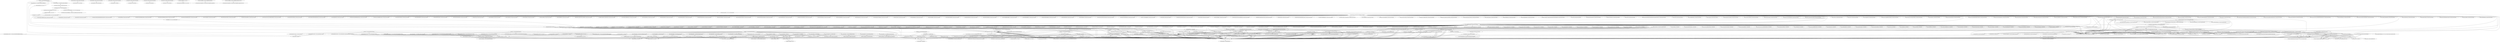 digraph "new-call-graph" {
    "<testClass3: void testMethodForTestClass3()>"
    "<test.setUpChannge: void <init>()>"
    "<testClass3: void testMethodForTestClass3()>"->"<test.setUpChannge: void <init>()>";
    "<test.setUpChannge: void toAddForChangeInSetUpDifferent()>"
    "<testClass3: void testMethodForTestClass3()>"->"<test.setUpChannge: void toAddForChangeInSetUpDifferent()>";
    "<test.setUpChannge: void setUp()>"
    "<testClass3: void testMethodForTestClass3()>"->"<test.setUpChannge: void setUp()>";
    "<test.setUpChannge: void toAddForChangeInSetUpEqual()>"
    "<testClass3: void testMethodForTestClass3()>"->"<test.setUpChannge: void toAddForChangeInSetUpEqual()>";
    "<org.junit.Assert: void assertTrue(boolean)>"
    "<test.setUpChannge: void toAddForChangeInSetUpDifferent()>"->"<org.junit.Assert: void assertTrue(boolean)>";
    "<java.util.ArrayList: void <clinit>()>"
    "<test.setUpChannge: void setUp()>"->"<java.util.ArrayList: void <clinit>()>";
    "<java.lang.Object: void <clinit>()>"
    "<test.setUpChannge: void setUp()>"->"<java.lang.Object: void <clinit>()>";
    "<junit.framework.TestCase: void fail(java.lang.String)>"
    "<test.setUpChannge: void toAddForChangeInSetUpEqual()>"->"<junit.framework.TestCase: void fail(java.lang.String)>";
    "<java.lang.Object: void <clinit>()>"->"<java.lang.Object: void <clinit>()>";
    "<java.lang.Object: void registerNatives()>"
    "<java.lang.Object: void <clinit>()>"->"<java.lang.Object: void registerNatives()>";
    "<junit.framework.Assert: void fail(java.lang.String)>"
    "<junit.framework.TestCase: void fail(java.lang.String)>"->"<junit.framework.Assert: void fail(java.lang.String)>";
    "<testClass9: void testMethodForTestClass9()>"
    "<test.ExtendedAbstractClass2: void <init>()>"
    "<testClass9: void testMethodForTestClass9()>"->"<test.ExtendedAbstractClass2: void <init>()>";
    "<test.ExtendedAbstractClass2: void abstractMethodThatTestDifferentMethod()>"
    "<testClass9: void testMethodForTestClass9()>"->"<test.ExtendedAbstractClass2: void abstractMethodThatTestDifferentMethod()>";
    "<test.ExtendedAbstractClass2: void abstractMethod()>"
    "<testClass9: void testMethodForTestClass9()>"->"<test.ExtendedAbstractClass2: void abstractMethod()>";
    "<test.ExtendedAbstractClass2: void concreteMethodThatTestDifferentMethod()>"
    "<testClass9: void testMethodForTestClass9()>"->"<test.ExtendedAbstractClass2: void concreteMethodThatTestDifferentMethod()>";
    "<test.ExtendedAbstractClass2: void concreteMethodOverrided()>"
    "<testClass9: void testMethodForTestClass9()>"->"<test.ExtendedAbstractClass2: void concreteMethodOverrided()>";
    "<test.ExtendedAbstractClass2: void concreteMethodNotOverrided()>"
    "<testClass9: void testMethodForTestClass9()>"->"<test.ExtendedAbstractClass2: void concreteMethodNotOverrided()>";
    "<test.ExtendedAbstractClass2: void concreteMethodOverridedOnlyByExtendAbstractClass2()>"
    "<testClass9: void testMethodForTestClass9()>"->"<test.ExtendedAbstractClass2: void concreteMethodOverridedOnlyByExtendAbstractClass2()>";
    "<org.junit.Assert: void fail()>"
    "<test.ExtendedAbstractClass2: void abstractMethodThatTestDifferentMethod()>"->"<org.junit.Assert: void fail()>";
    "<test.ExtendedAbstractClass2: void abstractMethod()>"->"<org.junit.Assert: void fail()>";
    "<test.ExtendedAbstractClass2: void concreteMethodOverrided()>"->"<java.util.ArrayList: void <clinit>()>";
    "<test.ExtendedAbstractClass2: void concreteMethodOverrided()>"->"<java.lang.Object: void <clinit>()>";
    "<test.ExtendedAbstractClass2: void concreteMethodOverridedOnlyByExtendAbstractClass2()>"->"<java.util.ArrayList: void <clinit>()>";
    "<test.ExtendedAbstractClass2: void concreteMethodOverridedOnlyByExtendAbstractClass2()>"->"<java.lang.Object: void <clinit>()>";
    "<testClass1: void testMethodForTestClass1()>"
    "<test.sootexampleTest: void <init>()>"
    "<testClass1: void testMethodForTestClass1()>"->"<test.sootexampleTest: void <init>()>";
    "<test.sootexampleTest: void testNewMethod()>"
    "<testClass1: void testMethodForTestClass1()>"->"<test.sootexampleTest: void testNewMethod()>";
    "<test.sootexampleTest: void setUp()>"
    "<testClass1: void testMethodForTestClass1()>"->"<test.sootexampleTest: void setUp()>";
    "<test.sootexampleTest: void testInit()>"
    "<testClass1: void testMethodForTestClass1()>"->"<test.sootexampleTest: void testInit()>";
    "<test.sootexampleTest: void testDifferenceInSignature()>"
    "<testClass1: void testMethodForTestClass1()>"->"<test.sootexampleTest: void testDifferenceInSignature()>";
    "<test.sootexampleTest: void testStaticDifferentMethod()>"
    "<testClass1: void testMethodForTestClass1()>"->"<test.sootexampleTest: void testStaticDifferentMethod()>";
    "<test.sootexampleTest: void testFinalDifferentMethod()>"
    "<testClass1: void testMethodForTestClass1()>"->"<test.sootexampleTest: void testFinalDifferentMethod()>";
    "<test.sootexampleTest: void test2()>"
    "<testClass1: void testMethodForTestClass1()>"->"<test.sootexampleTest: void test2()>";
    "<test.sootexampleTest: void realPassTest()>"
    "<testClass1: void testMethodForTestClass1()>"->"<test.sootexampleTest: void realPassTest()>";
    "<test.sootexampleTest: void test2_2()>"
    "<testClass1: void testMethodForTestClass1()>"->"<test.sootexampleTest: void test2_2()>";
    "<test.sootexampleTest: void test3()>"
    "<testClass1: void testMethodForTestClass1()>"->"<test.sootexampleTest: void test3()>";
    "<test.sootexampleTest: void testStaticEqualMethod()>"
    "<testClass1: void testMethodForTestClass1()>"->"<test.sootexampleTest: void testStaticEqualMethod()>";
    "<test.sootexampleTest: void testFinalEqualMethod()>"
    "<testClass1: void testMethodForTestClass1()>"->"<test.sootexampleTest: void testFinalEqualMethod()>";
    "<test.sootexampleTest: void equalTest()>"
    "<testClass1: void testMethodForTestClass1()>"->"<test.sootexampleTest: void equalTest()>";
    "<test.sootexampleTest: void testFinalStaticDifferentMethod()>"
    "<testClass1: void testMethodForTestClass1()>"->"<test.sootexampleTest: void testFinalStaticDifferentMethod()>";
    "<test.sootexampleTest: void testFinalStaticEqualMethod()>"
    "<testClass1: void testMethodForTestClass1()>"->"<test.sootexampleTest: void testFinalStaticEqualMethod()>";
    "<test.sootexampleTest: void realFailureTest()>"
    "<testClass1: void testMethodForTestClass1()>"->"<test.sootexampleTest: void realFailureTest()>";
    "<test.sootexampleTest: void test1()>"
    "<testClass1: void testMethodForTestClass1()>"->"<test.sootexampleTest: void test1()>";
    "<test.sootexampleTest: void testDifferenceInAPrivateMethod()>"
    "<testClass1: void testMethodForTestClass1()>"->"<test.sootexampleTest: void testDifferenceInAPrivateMethod()>";
    "<test.sootexampleTest: void testDifferentNameOfAVariable()>"
    "<testClass1: void testMethodForTestClass1()>"->"<test.sootexampleTest: void testDifferentNameOfAVariable()>";
    "<sootTest.sootexample: int differentStaticMethod()>"
    "<test.sootexampleTest: void testStaticDifferentMethod()>"->"<sootTest.sootexample: int differentStaticMethod()>";
    "<test.sootexampleTest: void realPassTest()>"->"<org.junit.Assert: void assertTrue(boolean)>";
    "<sootTest.sootexample: int equalStaticMethod()>"
    "<test.sootexampleTest: void testStaticEqualMethod()>"->"<sootTest.sootexample: int equalStaticMethod()>";
    "<test.sootexampleTest: void equalTest()>"->"<org.junit.Assert: void assertTrue(boolean)>";
    "<sootTest.sootexample: java.util.ArrayList differentStaticFinalMethod()>"
    "<test.sootexampleTest: void testFinalStaticDifferentMethod()>"->"<sootTest.sootexample: java.util.ArrayList differentStaticFinalMethod()>";
    "<sootTest.sootexample: java.util.ArrayList equalStaticFinalMethod()>"
    "<test.sootexampleTest: void testFinalStaticEqualMethod()>"->"<sootTest.sootexample: java.util.ArrayList equalStaticFinalMethod()>";
    "<test.sootexampleTest: void realFailureTest()>"->"<org.junit.Assert: void assertTrue(boolean)>";
    "<sootTest.sootexample: java.util.ArrayList differentStaticFinalMethod()>"->"<java.util.ArrayList: void <clinit>()>";
    "<sootTest.sootexample: java.util.ArrayList differentStaticFinalMethod()>"->"<java.lang.Object: void <clinit>()>";
    "<sootTest.sootexample: java.util.ArrayList equalStaticFinalMethod()>"->"<java.util.ArrayList: void <clinit>()>";
    "<sootTest.sootexample: java.util.ArrayList equalStaticFinalMethod()>"->"<java.lang.Object: void <clinit>()>";
    "<testClass6: void testMethodForTestClass6()>"
    "<test.HierarchyTest: void <init>()>"
    "<testClass6: void testMethodForTestClass6()>"->"<test.HierarchyTest: void <init>()>";
    "<test.HierarchyTest: void testHierarchy()>"
    "<testClass6: void testMethodForTestClass6()>"->"<test.HierarchyTest: void testHierarchy()>";
    "<testClass8: void testMethodForTestClass8()>"
    "<test.objectTest: void <init>()>"
    "<testClass8: void testMethodForTestClass8()>"->"<test.objectTest: void <init>()>";
    "<test.objectTest: void testField()>"
    "<testClass8: void testMethodForTestClass8()>"->"<test.objectTest: void testField()>";
    "<test.objectTest: void setUp()>"
    "<testClass8: void testMethodForTestClass8()>"->"<test.objectTest: void setUp()>";
    "<sootTest.object: void <clinit>()>"
    "<test.objectTest: void testField()>"->"<sootTest.object: void <clinit>()>";
    "<org.junit.Assert: void assertEquals(java.lang.Object,java.lang.Object)>"
    "<test.objectTest: void testField()>"->"<org.junit.Assert: void assertEquals(java.lang.Object,java.lang.Object)>";
    "<test.objectTest: void testField()>"->"<java.lang.Object: void <clinit>()>";
    "<test.objectTest: void setUp()>"->"<sootTest.object: void <clinit>()>";
    "<test.objectTest: void setUp()>"->"<java.lang.Object: void <clinit>()>";
    "<sootTest.object: void <clinit>()>"->"<sootTest.object: void <clinit>()>";
    "<sootTest.object: void <clinit>()>"->"<java.lang.Object: void <clinit>()>";
    "<java.lang.String: void <clinit>()>"
    "<java.lang.String: void <clinit>()>"->"<java.lang.String: void <clinit>()>";
    "<java.lang.String: void <clinit>()>"->"<java.lang.Object: void <clinit>()>";
    "<java.lang.String: void <clinit>()>"->"<java.lang.String: void <clinit>()>";
    "<java.lang.String: void <clinit>()>"->"<java.lang.Object: void <clinit>()>";
    "<testClass2: void testMethodForTestClass2()>"
    "<test.ExtendedAbstractClass: void <init>()>"
    "<testClass2: void testMethodForTestClass2()>"->"<test.ExtendedAbstractClass: void <init>()>";
    "<test.ExtendedAbstractClass: void concreteMethodThatTestDifferentMethod()>"
    "<testClass2: void testMethodForTestClass2()>"->"<test.ExtendedAbstractClass: void concreteMethodThatTestDifferentMethod()>";
    "<test.ExtendedAbstractClass: void concreteMethodOverridedOnlyByExtendAbstractClass2()>"
    "<testClass2: void testMethodForTestClass2()>"->"<test.ExtendedAbstractClass: void concreteMethodOverridedOnlyByExtendAbstractClass2()>";
    "<test.ExtendedAbstractClass: void concreteMethodOverrided()>"
    "<testClass2: void testMethodForTestClass2()>"->"<test.ExtendedAbstractClass: void concreteMethodOverrided()>";
    "<test.ExtendedAbstractClass: void abstractMethod()>"
    "<testClass2: void testMethodForTestClass2()>"->"<test.ExtendedAbstractClass: void abstractMethod()>";
    "<test.ExtendedAbstractClass: void abstractMethodThatTestDifferentMethod()>"
    "<testClass2: void testMethodForTestClass2()>"->"<test.ExtendedAbstractClass: void abstractMethodThatTestDifferentMethod()>";
    "<test.ExtendedAbstractClass: void concreteMethodNotOverrided()>"
    "<testClass2: void testMethodForTestClass2()>"->"<test.ExtendedAbstractClass: void concreteMethodNotOverrided()>";
    "<test.ExtendedAbstractClass: void concreteMethodOverridedOnlyByExtendAbstractClass2()>"->"<java.util.ArrayList: void <clinit>()>";
    "<test.ExtendedAbstractClass: void concreteMethodOverridedOnlyByExtendAbstractClass2()>"->"<java.lang.Object: void <clinit>()>";
    "<test.ExtendedAbstractClass: void concreteMethodOverrided()>"->"<org.junit.Assert: void fail()>";
    "<test.ExtendedAbstractClass: void abstractMethod()>"->"<org.junit.Assert: void assertTrue(boolean)>";
    "<test.ExtendedAbstractClass: void abstractMethodThatTestDifferentMethod()>"->"<sootTest.sootexample: java.util.ArrayList differentStaticFinalMethod()>";
    "<java.lang.Object: void <init>()>"
    "<test.setUpChannge: void <init>()>"->"<java.lang.Object: void <init>()>";
    "<java.lang.Object: void finalize()>"
    "<java.lang.Object: void <init>()>"->"<java.lang.Object: void finalize()>";
    "<java.util.ArrayList: void <init>()>"
    "<test.setUpChannge: void setUp()>"->"<java.util.ArrayList: void <init>()>";
    "<junit.framework.AssertionFailedError: void <init>()>"
    "<junit.framework.Assert: void fail(java.lang.String)>"->"<junit.framework.AssertionFailedError: void <init>()>";
    "<junit.framework.AssertionFailedError: void <init>(java.lang.String)>"
    "<junit.framework.Assert: void fail(java.lang.String)>"->"<junit.framework.AssertionFailedError: void <init>(java.lang.String)>";
    "<junit.framework.AssertionFailedError: java.lang.String defaultString(java.lang.String)>"
    "<junit.framework.AssertionFailedError: void <init>(java.lang.String)>"->"<junit.framework.AssertionFailedError: java.lang.String defaultString(java.lang.String)>";
    "<java.lang.AssertionError: void <init>(java.lang.Object)>"
    "<java.lang.AssertionError: void <init>(java.lang.Object)>"->"<java.lang.String: void <clinit>()>";
    "<java.lang.String: java.lang.String valueOf(java.lang.Object)>"
    "<java.lang.AssertionError: void <init>(java.lang.Object)>"->"<java.lang.String: java.lang.String valueOf(java.lang.Object)>";
    "<java.lang.AssertionError: void <init>(java.lang.Object)>"->"<java.lang.Object: void <clinit>()>";
    "<test.AbstractTestClass: void <init>()>"
    "<test.ExtendedAbstractClass2: void <init>()>"->"<test.AbstractTestClass: void <init>()>";
    "<sootTest.sootexample: void <init>()>"
    "<test.ExtendedAbstractClass2: void concreteMethodThatTestDifferentMethod()>"->"<sootTest.sootexample: void <init>()>";
    "<sootTest.sootexample: void differenceInPrivateMethod()>"
    "<test.ExtendedAbstractClass2: void concreteMethodThatTestDifferentMethod()>"->"<sootTest.sootexample: void differenceInPrivateMethod()>";
    "<test.ExtendedAbstractClass: void concreteMethodThatTestDifferentMethod()>"->"<sootTest.sootexample: void <init>()>";
    "<test.ExtendedAbstractClass: void concreteMethodThatTestDifferentMethod()>"->"<sootTest.sootexample: void differenceInPrivateMethod()>";
    "<test.ExtendedAbstractClass2: void concreteMethodOverrided()>"->"<sootTest.sootexample: void <init>()>";
    "<test.ExtendedAbstractClass2: void concreteMethodOverrided()>"->"<java.util.ArrayList: void <init>()>";
    "<test.ExtendedAbstractClass2: void concreteMethodNotOverrided()>"->"<sootTest.sootexample: void <init>()>";
    "<test.ExtendedAbstractClass: void concreteMethodNotOverrided()>"->"<sootTest.sootexample: void <init>()>";
    "<test.ExtendedAbstractClass2: void concreteMethodOverridedOnlyByExtendAbstractClass2()>"->"<sootTest.sootexample: void <init>()>";
    "<test.ExtendedAbstractClass2: void concreteMethodOverridedOnlyByExtendAbstractClass2()>"->"<java.util.ArrayList: void <init>()>";
    "<test.sootexampleTest: void <init>()>"->"<java.lang.Object: void <init>()>";
    "<sootTest.sootexample: void newMethod()>"
    "<test.sootexampleTest: void testNewMethod()>"->"<sootTest.sootexample: void newMethod()>";
    "<sootTest.sootexample: void newMethod()>"->"<java.util.ArrayList: void <clinit>()>";
    "<sootTest.sootexample: void newMethod()>"->"<java.lang.Object: void <clinit>()>";
    "<test.sootexampleTest: void setUp()>"->"<sootTest.sootexample: void <init>()>";
    "<test.sootexampleTest: void testInit()>"->"<sootTest.sootexample: void <init>()>";
    "<sootTest.sootexample: void differenceInSignature()>"
    "<test.sootexampleTest: void testDifferenceInSignature()>"->"<sootTest.sootexample: void differenceInSignature()>";
    "<sootTest.sootexample: java.util.ArrayList differentFinalMethod()>"
    "<test.sootexampleTest: void testFinalDifferentMethod()>"->"<sootTest.sootexample: java.util.ArrayList differentFinalMethod()>";
    "<sootTest.sootexample: java.util.ArrayList differentFinalMethod()>"->"<java.util.ArrayList: void <clinit>()>";
    "<sootTest.sootexample: java.util.ArrayList differentFinalMethod()>"->"<java.lang.Object: void <clinit>()>";
    "<sootTest.sootexample: void c()>"
    "<test.sootexampleTest: void test2()>"->"<sootTest.sootexample: void c()>";
    "<sootTest.sootexample: java.util.ArrayList realMethodToTest()>"
    "<test.sootexampleTest: void realPassTest()>"->"<sootTest.sootexample: java.util.ArrayList realMethodToTest()>";
    "<java.util.ArrayList: boolean contains(java.lang.Object)>"
    "<test.sootexampleTest: void realPassTest()>"->"<java.util.ArrayList: boolean contains(java.lang.Object)>";
    "<sootTest.sootexample: java.util.ArrayList realMethodToTest()>"->"<java.util.ArrayList: void <clinit>()>";
    "<sootTest.sootexample: java.util.ArrayList realMethodToTest()>"->"<java.lang.Object: void <clinit>()>";
    "<test.sootexampleTest: void test2_2()>"->"<sootTest.sootexample: void c()>";
    "<test.sootexampleTest: void test3()>"->"<sootTest.sootexample: void <init>()>";
    "<sootTest.sootexample: java.util.ArrayList equalFinalMethod()>"
    "<test.sootexampleTest: void testFinalEqualMethod()>"->"<sootTest.sootexample: java.util.ArrayList equalFinalMethod()>";
    "<sootTest.sootexample: java.util.ArrayList equalFinalMethod()>"->"<java.util.ArrayList: void <clinit>()>";
    "<sootTest.sootexample: java.util.ArrayList equalFinalMethod()>"->"<java.lang.Object: void <clinit>()>";
    "<test.sootexampleTest: void equalTest()>"->"<sootTest.sootexample: void c()>";
    "<test.sootexampleTest: void realFailureTest()>"->"<sootTest.sootexample: java.util.ArrayList realMethodToTest()>";
    "<test.sootexampleTest: void realFailureTest()>"->"<java.util.ArrayList: boolean contains(java.lang.Object)>";
    "<sootTest.sootexample: void d()>"
    "<test.sootexampleTest: void test1()>"->"<sootTest.sootexample: void d()>";
    "<test.sootexampleTest: void testDifferenceInAPrivateMethod()>"->"<sootTest.sootexample: void differenceInPrivateMethod()>";
    "<sootTest.sootexample: int methodWithDifferenceInVariableName()>"
    "<test.sootexampleTest: void testDifferentNameOfAVariable()>"->"<sootTest.sootexample: int methodWithDifferenceInVariableName()>";
    "<sootTest.sootexample: java.util.ArrayList differentStaticFinalMethod()>"->"<java.util.ArrayList: void <init>()>";
    "<sootTest.sootexample: java.util.ArrayList equalStaticFinalMethod()>"->"<java.util.ArrayList: void <init>()>";
    "<java.util.ArrayList: boolean add(java.lang.Object)>"
    "<sootTest.sootexample: java.util.ArrayList equalStaticFinalMethod()>"->"<java.util.ArrayList: boolean add(java.lang.Object)>";
    "<test.HierarchyTest: void <init>()>"->"<java.lang.Object: void <init>()>";
    "<sootTest.FirstClass: void <init>()>"
    "<test.HierarchyTest: void testHierarchy()>"->"<sootTest.FirstClass: void <init>()>";
    "<sootTest.FirstClass: int foo()>"
    "<test.HierarchyTest: void testHierarchy()>"->"<sootTest.FirstClass: int foo()>";
    "<sootTest.ThirdClass: int foo()>"
    "<test.HierarchyTest: void testHierarchy()>"->"<sootTest.ThirdClass: int foo()>";
    "<test.objectTest: void <init>()>"->"<java.lang.Object: void <init>()>";
    "<sootTest.object: void <init>()>"
    "<test.objectTest: void testField()>"->"<sootTest.object: void <init>()>";
    "<sootTest.object: java.lang.String getFinalField()>"
    "<test.objectTest: void testField()>"->"<sootTest.object: java.lang.String getFinalField()>";
    "<test.objectTest: void setUp()>"->"<sootTest.object: void <init>()>";
    "<java.lang.Double: boolean equals(java.lang.Object)>"
    "<java.lang.Double: void <clinit>()>"
    "<java.lang.Double: boolean equals(java.lang.Object)>"->"<java.lang.Double: void <clinit>()>";
    "<java.lang.Double: long doubleToLongBits(double)>"
    "<java.lang.Double: boolean equals(java.lang.Object)>"->"<java.lang.Double: long doubleToLongBits(double)>";
    "<java.lang.Double: boolean equals(java.lang.Object)>"->"<java.lang.Double: long doubleToLongBits(double)>";
    "<java.lang.Double: boolean equals(java.lang.Object)>"->"<java.lang.Object: void <clinit>()>";
    "<java.lang.Double: boolean equals(java.lang.Object)>"->"<java.lang.Double: void <clinit>()>";
    "<java.lang.Double: boolean equals(java.lang.Object)>"->"<java.lang.Object: void <clinit>()>";
    "<java.lang.Float: boolean equals(java.lang.Object)>"
    "<java.lang.Float: void <clinit>()>"
    "<java.lang.Float: boolean equals(java.lang.Object)>"->"<java.lang.Float: void <clinit>()>";
    "<java.lang.Float: int floatToIntBits(float)>"
    "<java.lang.Float: boolean equals(java.lang.Object)>"->"<java.lang.Float: int floatToIntBits(float)>";
    "<java.lang.Float: boolean equals(java.lang.Object)>"->"<java.lang.Float: int floatToIntBits(float)>";
    "<java.lang.Float: boolean equals(java.lang.Object)>"->"<java.lang.Object: void <clinit>()>";
    "<java.lang.Float: boolean equals(java.lang.Object)>"->"<java.lang.Float: void <clinit>()>";
    "<java.lang.Float: boolean equals(java.lang.Object)>"->"<java.lang.Object: void <clinit>()>";
    "<java.lang.Class: void <clinit>()>"
    "<java.lang.Double: void <clinit>()>"->"<java.lang.Class: void <clinit>()>";
    "<java.lang.Class: java.lang.Class getPrimitiveClass(java.lang.String)>"
    "<java.lang.Double: void <clinit>()>"->"<java.lang.Class: java.lang.Class getPrimitiveClass(java.lang.String)>";
    "<java.lang.Double: void <clinit>()>"->"<java.lang.Object: void <clinit>()>";
    "<java.lang.Double: void <clinit>()>"->"<java.lang.Double: void <clinit>()>";
    "<java.lang.Double: void <clinit>()>"->"<java.lang.Object: void <clinit>()>";
    "<java.lang.Double: long doubleToLongBits(double)>"->"<java.lang.Double: void <clinit>()>";
    "<java.lang.Double: long doubleToRawLongBits(double)>"
    "<java.lang.Double: long doubleToLongBits(double)>"->"<java.lang.Double: long doubleToRawLongBits(double)>";
    "<java.lang.Double: long doubleToLongBits(double)>"->"<java.lang.Object: void <clinit>()>";
    "<java.lang.Float: void <clinit>()>"->"<java.lang.Class: void <clinit>()>";
    "<java.lang.Float: void <clinit>()>"->"<java.lang.Class: java.lang.Class getPrimitiveClass(java.lang.String)>";
    "<java.lang.Float: void <clinit>()>"->"<java.lang.Object: void <clinit>()>";
    "<java.lang.Float: void <clinit>()>"->"<java.lang.Float: void <clinit>()>";
    "<java.lang.Float: void <clinit>()>"->"<java.lang.Object: void <clinit>()>";
    "<java.lang.Float: int floatToIntBits(float)>"->"<java.lang.Float: void <clinit>()>";
    "<java.lang.Float: int floatToRawIntBits(float)>"
    "<java.lang.Float: int floatToIntBits(float)>"->"<java.lang.Float: int floatToRawIntBits(float)>";
    "<java.lang.Float: int floatToIntBits(float)>"->"<java.lang.Object: void <clinit>()>";
    "<java.lang.Class: void <clinit>()>"->"<java.lang.Class: void <clinit>()>";
    "<java.lang.Class: void registerNatives()>"
    "<java.lang.Class: void <clinit>()>"->"<java.lang.Class: void registerNatives()>";
    "<java.lang.Class: void <clinit>()>"->"<java.lang.Object: void <clinit>()>";
    "<java.lang.Class: void <clinit>()>"->"<java.lang.Class: void <clinit>()>";
    "<java.lang.Class: void <clinit>()>"->"<java.lang.Object: void <clinit>()>";
    "<java.lang.Class: void <clinit>()>"->"<java.lang.Class: void <clinit>()>";
    "<java.lang.Class: void <clinit>()>"->"<java.lang.Object: void <clinit>()>";
    "<java.lang.Class: void <clinit>()>"->"<java.lang.Class: void <clinit>()>";
    "<java.lang.Class: void <clinit>()>"->"<java.lang.Object: void <clinit>()>";
    "<java.lang.String$CaseInsensitiveComparator: void <init>(java.lang.String$1)>"
    "<java.lang.String: void <clinit>()>"->"<java.lang.String$CaseInsensitiveComparator: void <init>(java.lang.String$1)>";
    "<java.lang.Throwable: java.lang.String toString()>"
    "<java.lang.String: java.lang.String valueOf(java.lang.Object)>"->"<java.lang.Throwable: java.lang.String toString()>";
    "<java.lang.Object: java.lang.String toString()>"
    "<java.lang.String: java.lang.String valueOf(java.lang.Object)>"->"<java.lang.Object: java.lang.String toString()>";
    "<java.lang.Integer: java.lang.String toString()>"
    "<java.lang.String: java.lang.String valueOf(java.lang.Object)>"->"<java.lang.Integer: java.lang.String toString()>";
    "<java.util.Vector: java.lang.String toString()>"
    "<java.lang.String: java.lang.String valueOf(java.lang.Object)>"->"<java.util.Vector: java.lang.String toString()>";
    "<java.net.Proxy: java.lang.String toString()>"
    "<java.lang.String: java.lang.String valueOf(java.lang.Object)>"->"<java.net.Proxy: java.lang.String toString()>";
    "<sun.util.calendar.Era: java.lang.String toString()>"
    "<java.lang.String: java.lang.String valueOf(java.lang.Object)>"->"<sun.util.calendar.Era: java.lang.String toString()>";
    "<java.lang.Thread: java.lang.String toString()>"
    "<java.lang.String: java.lang.String valueOf(java.lang.Object)>"->"<java.lang.Thread: java.lang.String toString()>";
    "<java.time.zone.ZoneOffsetTransitionRule: java.lang.String toString()>"
    "<java.lang.String: java.lang.String valueOf(java.lang.Object)>"->"<java.time.zone.ZoneOffsetTransitionRule: java.lang.String toString()>";
    "<org.junit.internal.ArrayComparisonFailure: java.lang.String toString()>"
    "<java.lang.String: java.lang.String valueOf(java.lang.Object)>"->"<org.junit.internal.ArrayComparisonFailure: java.lang.String toString()>";
    "<java.nio.ByteOrder: java.lang.String toString()>"
    "<java.lang.String: java.lang.String valueOf(java.lang.Object)>"->"<java.nio.ByteOrder: java.lang.String toString()>";
    "<java.lang.invoke.MemberName: java.lang.String toString()>"
    "<java.lang.String: java.lang.String valueOf(java.lang.Object)>"->"<java.lang.invoke.MemberName: java.lang.String toString()>";
    "<java.lang.invoke.LambdaFormEditor$Transform: java.lang.String toString()>"
    "<java.lang.String: java.lang.String valueOf(java.lang.Object)>"->"<java.lang.invoke.LambdaFormEditor$Transform: java.lang.String toString()>";
    "<java.lang.invoke.MethodTypeForm: java.lang.String toString()>"
    "<java.lang.String: java.lang.String valueOf(java.lang.Object)>"->"<java.lang.invoke.MethodTypeForm: java.lang.String toString()>";
    "<java.time.format.Parsed: java.lang.String toString()>"
    "<java.lang.String: java.lang.String valueOf(java.lang.Object)>"->"<java.time.format.Parsed: java.lang.String toString()>";
    "<java.io.ByteArrayOutputStream: java.lang.String toString()>"
    "<java.lang.String: java.lang.String valueOf(java.lang.Object)>"->"<java.io.ByteArrayOutputStream: java.lang.String toString()>";
    "<java.time.LocalDateTime: java.lang.String toString()>"
    "<java.lang.String: java.lang.String valueOf(java.lang.Object)>"->"<java.time.LocalDateTime: java.lang.String toString()>";
    "<java.lang.reflect.Constructor: java.lang.String toString()>"
    "<java.lang.String: java.lang.String valueOf(java.lang.Object)>"->"<java.lang.reflect.Constructor: java.lang.String toString()>";
    "<java.util.AbstractMap: java.lang.String toString()>"
    "<java.lang.String: java.lang.String valueOf(java.lang.Object)>"->"<java.util.AbstractMap: java.lang.String toString()>";
    "<java.util.OptionalLong: java.lang.String toString()>"
    "<java.lang.String: java.lang.String valueOf(java.lang.Object)>"->"<java.util.OptionalLong: java.lang.String toString()>";
    "<java.text.AttributedCharacterIterator$Attribute: java.lang.String toString()>"
    "<java.lang.String: java.lang.String valueOf(java.lang.Object)>"->"<java.text.AttributedCharacterIterator$Attribute: java.lang.String toString()>";
    "<java.time.zone.ZoneRules: java.lang.String toString()>"
    "<java.lang.String: java.lang.String valueOf(java.lang.Object)>"->"<java.time.zone.ZoneRules: java.lang.String toString()>";
    "<java.lang.StringBuffer: java.lang.String toString()>"
    "<java.lang.String: java.lang.String valueOf(java.lang.Object)>"->"<java.lang.StringBuffer: java.lang.String toString()>";
    "<java.security.PrivilegedActionException: java.lang.String toString()>"
    "<java.lang.String: java.lang.String valueOf(java.lang.Object)>"->"<java.security.PrivilegedActionException: java.lang.String toString()>";
    "<java.lang.Enum: java.lang.String toString()>"
    "<java.lang.String: java.lang.String valueOf(java.lang.Object)>"->"<java.lang.Enum: java.lang.String toString()>";
    "<java.io.ObjectOutputStream$DebugTraceInfoStack: java.lang.String toString()>"
    "<java.lang.String: java.lang.String valueOf(java.lang.Object)>"->"<java.io.ObjectOutputStream$DebugTraceInfoStack: java.lang.String toString()>";
    "<java.lang.invoke.LambdaForm$NamedFunction: java.lang.String toString()>"
    "<java.lang.String: java.lang.String valueOf(java.lang.Object)>"->"<java.lang.invoke.LambdaForm$NamedFunction: java.lang.String toString()>";
    "<java.security.Provider$Service: java.lang.String toString()>"
    "<java.lang.String: java.lang.String valueOf(java.lang.Object)>"->"<java.security.Provider$Service: java.lang.String toString()>";
    "<java.util.concurrent.ConcurrentHashMap$CollectionView: java.lang.String toString()>"
    "<java.lang.String: java.lang.String valueOf(java.lang.Object)>"->"<java.util.concurrent.ConcurrentHashMap$CollectionView: java.lang.String toString()>";
    "<sun.util.locale.Extension: java.lang.String toString()>"
    "<java.lang.String: java.lang.String valueOf(java.lang.Object)>"->"<sun.util.locale.Extension: java.lang.String toString()>";
    "<java.util.concurrent.atomic.AtomicInteger: java.lang.String toString()>"
    "<java.lang.String: java.lang.String valueOf(java.lang.Object)>"->"<java.util.concurrent.atomic.AtomicInteger: java.lang.String toString()>";
    "<sun.util.calendar.CalendarDate: java.lang.String toString()>"
    "<java.lang.String: java.lang.String valueOf(java.lang.Object)>"->"<sun.util.calendar.CalendarDate: java.lang.String toString()>";
    "<java.security.Permission: java.lang.String toString()>"
    "<java.lang.String: java.lang.String valueOf(java.lang.Object)>"->"<java.security.Permission: java.lang.String toString()>";
    "<java.lang.reflect.Method: java.lang.String toString()>"
    "<java.lang.String: java.lang.String valueOf(java.lang.Object)>"->"<java.lang.reflect.Method: java.lang.String toString()>";
    "<java.time.format.DateTimeParseContext: java.lang.String toString()>"
    "<java.lang.String: java.lang.String valueOf(java.lang.Object)>"->"<java.time.format.DateTimeParseContext: java.lang.String toString()>";
    "<java.time.LocalDate: java.lang.String toString()>"
    "<java.lang.String: java.lang.String valueOf(java.lang.Object)>"->"<java.time.LocalDate: java.lang.String toString()>";
    "<java.util.OptionalDouble: java.lang.String toString()>"
    "<java.lang.String: java.lang.String valueOf(java.lang.Object)>"->"<java.util.OptionalDouble: java.lang.String toString()>";
    "<java.nio.charset.CodingErrorAction: java.lang.String toString()>"
    "<java.lang.String: java.lang.String valueOf(java.lang.Object)>"->"<java.nio.charset.CodingErrorAction: java.lang.String toString()>";
    "<java.lang.Boolean: java.lang.String toString()>"
    "<java.lang.String: java.lang.String valueOf(java.lang.Object)>"->"<java.lang.Boolean: java.lang.String toString()>";
    "<java.time.Period: java.lang.String toString()>"
    "<java.lang.String: java.lang.String valueOf(java.lang.Object)>"->"<java.time.Period: java.lang.String toString()>";
    "<java.lang.invoke.BoundMethodHandle$SpeciesData: java.lang.String toString()>"
    "<java.lang.String: java.lang.String valueOf(java.lang.Object)>"->"<java.lang.invoke.BoundMethodHandle$SpeciesData: java.lang.String toString()>";
    "<java.lang.Package: java.lang.String toString()>"
    "<java.lang.String: java.lang.String valueOf(java.lang.Object)>"->"<java.lang.Package: java.lang.String toString()>";
    "<java.lang.invoke.LambdaForm$Name: java.lang.String toString()>"
    "<java.lang.String: java.lang.String valueOf(java.lang.Object)>"->"<java.lang.invoke.LambdaForm$Name: java.lang.String toString()>";
    "<java.time.format.DateTimePrintContext: java.lang.String toString()>"
    "<java.lang.String: java.lang.String valueOf(java.lang.Object)>"->"<java.time.format.DateTimePrintContext: java.lang.String toString()>";
    "<java.time.format.DateTimeFormatter: java.lang.String toString()>"
    "<java.lang.String: java.lang.String valueOf(java.lang.Object)>"->"<java.time.format.DateTimeFormatter: java.lang.String toString()>";
    "<java.util.StringJoiner: java.lang.String toString()>"
    "<java.lang.String: java.lang.String valueOf(java.lang.Object)>"->"<java.util.StringJoiner: java.lang.String toString()>";
    "<java.util.IntSummaryStatistics: java.lang.String toString()>"
    "<java.lang.String: java.lang.String valueOf(java.lang.Object)>"->"<java.util.IntSummaryStatistics: java.lang.String toString()>";
    "<java.lang.Class: java.lang.String toString()>"
    "<java.lang.String: java.lang.String valueOf(java.lang.Object)>"->"<java.lang.Class: java.lang.String toString()>";
    "<java.lang.Float: java.lang.String toString()>"
    "<java.lang.String: java.lang.String valueOf(java.lang.Object)>"->"<java.lang.Float: java.lang.String toString()>";
    "<java.lang.invoke.LambdaForm: java.lang.String toString()>"
    "<java.lang.String: java.lang.String valueOf(java.lang.Object)>"->"<java.lang.invoke.LambdaForm: java.lang.String toString()>";
    "<java.util.concurrent.ConcurrentHashMap$Node: java.lang.String toString()>"
    "<java.lang.String: java.lang.String valueOf(java.lang.Object)>"->"<java.util.concurrent.ConcurrentHashMap$Node: java.lang.String toString()>";
    "<java.nio.file.attribute.FileTime: java.lang.String toString()>"
    "<java.lang.String: java.lang.String valueOf(java.lang.Object)>"->"<java.nio.file.attribute.FileTime: java.lang.String toString()>";
    "<java.nio.channels.FileChannel$MapMode: java.lang.String toString()>"
    "<java.lang.String: java.lang.String valueOf(java.lang.Object)>"->"<java.nio.channels.FileChannel$MapMode: java.lang.String toString()>";
    "<java.math.BigDecimal: java.lang.String toString()>"
    "<java.lang.String: java.lang.String valueOf(java.lang.Object)>"->"<java.math.BigDecimal: java.lang.String toString()>";
    "<java.lang.Character: java.lang.String toString()>"
    "<java.lang.String: java.lang.String valueOf(java.lang.Object)>"->"<java.lang.Character: java.lang.String toString()>";
    "<java.lang.invoke.MethodHandles$Lookup: java.lang.String toString()>"
    "<java.lang.String: java.lang.String valueOf(java.lang.Object)>"->"<java.lang.invoke.MethodHandles$Lookup: java.lang.String toString()>";
    "<java.time.zone.ZoneOffsetTransition: java.lang.String toString()>"
    "<java.lang.String: java.lang.String valueOf(java.lang.Object)>"->"<java.time.zone.ZoneOffsetTransition: java.lang.String toString()>";
    "<java.util.AbstractCollection: java.lang.String toString()>"
    "<java.lang.String: java.lang.String valueOf(java.lang.Object)>"->"<java.util.AbstractCollection: java.lang.String toString()>";
    "<java.util.HashMap$Node: java.lang.String toString()>"
    "<java.lang.String: java.lang.String valueOf(java.lang.Object)>"->"<java.util.HashMap$Node: java.lang.String toString()>";
    "<java.lang.reflect.Parameter: java.lang.String toString()>"
    "<java.lang.String: java.lang.String valueOf(java.lang.Object)>"->"<java.lang.reflect.Parameter: java.lang.String toString()>";
    "<java.util.jar.Attributes$Name: java.lang.String toString()>"
    "<java.lang.String: java.lang.String valueOf(java.lang.Object)>"->"<java.util.jar.Attributes$Name: java.lang.String toString()>";
    "<java.lang.String: java.lang.String toString()>"
    "<java.lang.String: java.lang.String valueOf(java.lang.Object)>"->"<java.lang.String: java.lang.String toString()>";
    "<java.util.Hashtable: java.lang.String toString()>"
    "<java.lang.String: java.lang.String valueOf(java.lang.Object)>"->"<java.util.Hashtable: java.lang.String toString()>";
    "<java.io.StringWriter: java.lang.String toString()>"
    "<java.lang.String: java.lang.String valueOf(java.lang.Object)>"->"<java.io.StringWriter: java.lang.String toString()>";
    "<java.util.Formatter: java.lang.String toString()>"
    "<java.lang.String: java.lang.String valueOf(java.lang.Object)>"->"<java.util.Formatter: java.lang.String toString()>";
    "<java.time.LocalTime: java.lang.String toString()>"
    "<java.lang.String: java.lang.String valueOf(java.lang.Object)>"->"<java.time.LocalTime: java.lang.String toString()>";
    "<java.time.OffsetTime: java.lang.String toString()>"
    "<java.lang.String: java.lang.String valueOf(java.lang.Object)>"->"<java.time.OffsetTime: java.lang.String toString()>";
    "<jdk.internal.org.objectweb.asm.TypePath: java.lang.String toString()>"
    "<java.lang.String: java.lang.String valueOf(java.lang.Object)>"->"<jdk.internal.org.objectweb.asm.TypePath: java.lang.String toString()>";
    "<sun.reflect.'annotation'.AnnotationType: java.lang.String toString()>"
    "<java.lang.String: java.lang.String valueOf(java.lang.Object)>"->"<sun.reflect.'annotation'.AnnotationType: java.lang.String toString()>";
    "<sun.util.locale.LocaleExtensions: java.lang.String toString()>"
    "<java.lang.String: java.lang.String valueOf(java.lang.Object)>"->"<sun.util.locale.LocaleExtensions: java.lang.String toString()>";
    "<java.util.regex.Pattern: java.lang.String toString()>"
    "<java.lang.String: java.lang.String valueOf(java.lang.Object)>"->"<java.util.regex.Pattern: java.lang.String toString()>";
    "<java.text.ParsePosition: java.lang.String toString()>"
    "<java.lang.String: java.lang.String valueOf(java.lang.Object)>"->"<java.text.ParsePosition: java.lang.String toString()>";
    "<java.io.ObjectStreamClass: java.lang.String toString()>"
    "<java.lang.String: java.lang.String valueOf(java.lang.Object)>"->"<java.io.ObjectStreamClass: java.lang.String toString()>";
    "<java.lang.Character$Subset: java.lang.String toString()>"
    "<java.lang.String: java.lang.String valueOf(java.lang.Object)>"->"<java.lang.Character$Subset: java.lang.String toString()>";
    "<java.security.CodeSigner: java.lang.String toString()>"
    "<java.lang.String: java.lang.String valueOf(java.lang.Object)>"->"<java.security.CodeSigner: java.lang.String toString()>";
    "<java.util.LongSummaryStatistics: java.lang.String toString()>"
    "<java.lang.String: java.lang.String valueOf(java.lang.Object)>"->"<java.util.LongSummaryStatistics: java.lang.String toString()>";
    "<java.security.PermissionCollection: java.lang.String toString()>"
    "<java.lang.String: java.lang.String valueOf(java.lang.Object)>"->"<java.security.PermissionCollection: java.lang.String toString()>";
    "<sun.util.locale.BaseLocale: java.lang.String toString()>"
    "<java.lang.String: java.lang.String valueOf(java.lang.Object)>"->"<sun.util.locale.BaseLocale: java.lang.String toString()>";
    "<java.lang.invoke.MethodType: java.lang.String toString()>"
    "<java.lang.String: java.lang.String valueOf(java.lang.Object)>"->"<java.lang.invoke.MethodType: java.lang.String toString()>";
    "<java.security.Timestamp: java.lang.String toString()>"
    "<java.lang.String: java.lang.String valueOf(java.lang.Object)>"->"<java.security.Timestamp: java.lang.String toString()>";
    "<java.time.ZonedDateTime: java.lang.String toString()>"
    "<java.lang.String: java.lang.String valueOf(java.lang.Object)>"->"<java.time.ZonedDateTime: java.lang.String toString()>";
    "<java.lang.ThreadGroup: java.lang.String toString()>"
    "<java.lang.String: java.lang.String valueOf(java.lang.Object)>"->"<java.lang.ThreadGroup: java.lang.String toString()>";
    "<java.time.temporal.ValueRange: java.lang.String toString()>"
    "<java.lang.String: java.lang.String valueOf(java.lang.Object)>"->"<java.time.temporal.ValueRange: java.lang.String toString()>";
    "<java.lang.Long: java.lang.String toString()>"
    "<java.lang.String: java.lang.String valueOf(java.lang.Object)>"->"<java.lang.Long: java.lang.String toString()>";
    "<java.time.Duration: java.lang.String toString()>"
    "<java.lang.String: java.lang.String valueOf(java.lang.Object)>"->"<java.time.Duration: java.lang.String toString()>";
    "<java.math.BigInteger: java.lang.String toString()>"
    "<java.lang.String: java.lang.String valueOf(java.lang.Object)>"->"<java.math.BigInteger: java.lang.String toString()>";
    "<java.time.ZoneOffset: java.lang.String toString()>"
    "<java.lang.String: java.lang.String valueOf(java.lang.Object)>"->"<java.time.ZoneOffset: java.lang.String toString()>";
    "<java.io.ObjectStreamField: java.lang.String toString()>"
    "<java.lang.String: java.lang.String valueOf(java.lang.Object)>"->"<java.io.ObjectStreamField: java.lang.String toString()>";
    "<java.math.MathContext: java.lang.String toString()>"
    "<java.lang.String: java.lang.String valueOf(java.lang.Object)>"->"<java.math.MathContext: java.lang.String toString()>";
    "<java.net.NetworkInterface: java.lang.String toString()>"
    "<java.lang.String: java.lang.String valueOf(java.lang.Object)>"->"<java.net.NetworkInterface: java.lang.String toString()>";
    "<java.util.WeakHashMap$Entry: java.lang.String toString()>"
    "<java.lang.String: java.lang.String valueOf(java.lang.Object)>"->"<java.util.WeakHashMap$Entry: java.lang.String toString()>";
    "<java.lang.StringBuilder: java.lang.String toString()>"
    "<java.lang.String: java.lang.String valueOf(java.lang.Object)>"->"<java.lang.StringBuilder: java.lang.String toString()>";
    "<java.util.Hashtable$Entry: java.lang.String toString()>"
    "<java.lang.String: java.lang.String valueOf(java.lang.Object)>"->"<java.util.Hashtable$Entry: java.lang.String toString()>";
    "<java.lang.StackTraceElement: java.lang.String toString()>"
    "<java.lang.String: java.lang.String valueOf(java.lang.Object)>"->"<java.lang.StackTraceElement: java.lang.String toString()>";
    "<java.lang.reflect.Field: java.lang.String toString()>"
    "<java.lang.String: java.lang.String valueOf(java.lang.Object)>"->"<java.lang.reflect.Field: java.lang.String toString()>";
    "<java.net.InetAddress: java.lang.String toString()>"
    "<java.lang.String: java.lang.String valueOf(java.lang.Object)>"->"<java.net.InetAddress: java.lang.String toString()>";
    "<java.util.concurrent.atomic.AtomicLong: java.lang.String toString()>"
    "<java.lang.String: java.lang.String valueOf(java.lang.Object)>"->"<java.util.concurrent.atomic.AtomicLong: java.lang.String toString()>";
    "<java.security.ProtectionDomain: java.lang.String toString()>"
    "<java.lang.String: java.lang.String valueOf(java.lang.Object)>"->"<java.security.ProtectionDomain: java.lang.String toString()>";
    "<sun.net.www.MessageHeader: java.lang.String toString()>"
    "<java.lang.String: java.lang.String valueOf(java.lang.Object)>"->"<sun.net.www.MessageHeader: java.lang.String toString()>";
    "<java.util.Date: java.lang.String toString()>"
    "<java.lang.String: java.lang.String valueOf(java.lang.Object)>"->"<java.util.Date: java.lang.String toString()>";
    "<java.time.chrono.AbstractChronology: java.lang.String toString()>"
    "<java.lang.String: java.lang.String valueOf(java.lang.Object)>"->"<java.time.chrono.AbstractChronology: java.lang.String toString()>";
    "<java.util.Locale: java.lang.String toString()>"
    "<java.lang.String: java.lang.String valueOf(java.lang.Object)>"->"<java.util.Locale: java.lang.String toString()>";
    "<java.lang.Short: java.lang.String toString()>"
    "<java.lang.String: java.lang.String valueOf(java.lang.Object)>"->"<java.lang.Short: java.lang.String toString()>";
    "<java.util.zip.ZipEntry: java.lang.String toString()>"
    "<java.lang.String: java.lang.String valueOf(java.lang.Object)>"->"<java.util.zip.ZipEntry: java.lang.String toString()>";
    "<java.util.concurrent.ConcurrentHashMap: java.lang.String toString()>"
    "<java.lang.String: java.lang.String valueOf(java.lang.Object)>"->"<java.util.concurrent.ConcurrentHashMap: java.lang.String toString()>";
    "<junit.framework.TestFailure: java.lang.String toString()>"
    "<java.lang.String: java.lang.String valueOf(java.lang.Object)>"->"<junit.framework.TestFailure: java.lang.String toString()>";
    "<jdk.internal.org.objectweb.asm.Type: java.lang.String toString()>"
    "<java.lang.String: java.lang.String valueOf(java.lang.Object)>"->"<jdk.internal.org.objectweb.asm.Type: java.lang.String toString()>";
    "<java.time.Instant: java.lang.String toString()>"
    "<java.lang.String: java.lang.String valueOf(java.lang.Object)>"->"<java.time.Instant: java.lang.String toString()>";
    "<org.hamcrest.Description$NullDescription: java.lang.String toString()>"
    "<java.lang.String: java.lang.String valueOf(java.lang.Object)>"->"<org.hamcrest.Description$NullDescription: java.lang.String toString()>";
    "<java.math.MutableBigInteger: java.lang.String toString()>"
    "<java.lang.String: java.lang.String valueOf(java.lang.Object)>"->"<java.math.MutableBigInteger: java.lang.String toString()>";
    "<sun.reflect.'annotation'.TypeAnnotation: java.lang.String toString()>"
    "<java.lang.String: java.lang.String valueOf(java.lang.Object)>"->"<sun.reflect.'annotation'.TypeAnnotation: java.lang.String toString()>";
    "<java.util.OptionalInt: java.lang.String toString()>"
    "<java.lang.String: java.lang.String valueOf(java.lang.Object)>"->"<java.util.OptionalInt: java.lang.String toString()>";
    "<java.lang.invoke.MethodHandle: java.lang.String toString()>"
    "<java.lang.String: java.lang.String valueOf(java.lang.Object)>"->"<java.lang.invoke.MethodHandle: java.lang.String toString()>";
    "<javax.security.auth.Subject: java.lang.String toString()>"
    "<java.lang.String: java.lang.String valueOf(java.lang.Object)>"->"<javax.security.auth.Subject: java.lang.String toString()>";
    "<org.hamcrest.StringDescription: java.lang.String toString()>"
    "<java.lang.String: java.lang.String valueOf(java.lang.Object)>"->"<org.hamcrest.StringDescription: java.lang.String toString()>";
    "<jdk.internal.org.objectweb.asm.Handle: java.lang.String toString()>"
    "<java.lang.String: java.lang.String valueOf(java.lang.Object)>"->"<jdk.internal.org.objectweb.asm.Handle: java.lang.String toString()>";
    "<java.util.DoubleSummaryStatistics: java.lang.String toString()>"
    "<java.lang.String: java.lang.String valueOf(java.lang.Object)>"->"<java.util.DoubleSummaryStatistics: java.lang.String toString()>";
    "<java.util.regex.Matcher: java.lang.String toString()>"
    "<java.lang.String: java.lang.String valueOf(java.lang.Object)>"->"<java.util.regex.Matcher: java.lang.String toString()>";
    "<java.text.FieldPosition: java.lang.String toString()>"
    "<java.lang.String: java.lang.String valueOf(java.lang.Object)>"->"<java.text.FieldPosition: java.lang.String toString()>";
    "<java.net.InterfaceAddress: java.lang.String toString()>"
    "<java.lang.String: java.lang.String valueOf(java.lang.Object)>"->"<java.net.InterfaceAddress: java.lang.String toString()>";
    "<sun.reflect.'annotation'.TypeAnnotation$TypeAnnotationTargetInfo: java.lang.String toString()>"
    "<java.lang.String: java.lang.String valueOf(java.lang.Object)>"->"<sun.reflect.'annotation'.TypeAnnotation$TypeAnnotationTargetInfo: java.lang.String toString()>";
    "<java.lang.Double: java.lang.String toString()>"
    "<java.lang.String: java.lang.String valueOf(java.lang.Object)>"->"<java.lang.Double: java.lang.String toString()>";
    "<java.io.File: java.lang.String toString()>"
    "<java.lang.String: java.lang.String valueOf(java.lang.Object)>"->"<java.io.File: java.lang.String toString()>";
    "<java.time.format.DecimalStyle: java.lang.String toString()>"
    "<java.lang.String: java.lang.String valueOf(java.lang.Object)>"->"<java.time.format.DecimalStyle: java.lang.String toString()>";
    "<java.security.CodeSource: java.lang.String toString()>"
    "<java.lang.String: java.lang.String valueOf(java.lang.Object)>"->"<java.security.CodeSource: java.lang.String toString()>";
    "<java.net.URL: java.lang.String toString()>"
    "<java.lang.String: java.lang.String valueOf(java.lang.Object)>"->"<java.net.URL: java.lang.String toString()>";
    "<java.time.format.DateTimeFormatterBuilder$CompositePrinterParser: java.lang.String toString()>"
    "<java.lang.String: java.lang.String valueOf(java.lang.Object)>"->"<java.time.format.DateTimeFormatterBuilder$CompositePrinterParser: java.lang.String toString()>";
    "<java.net.URI: java.lang.String toString()>"
    "<java.lang.String: java.lang.String valueOf(java.lang.Object)>"->"<java.net.URI: java.lang.String toString()>";
    "<java.lang.Byte: java.lang.String toString()>"
    "<java.lang.String: java.lang.String valueOf(java.lang.Object)>"->"<java.lang.Byte: java.lang.String toString()>";
    "<java.time.OffsetDateTime: java.lang.String toString()>"
    "<java.lang.String: java.lang.String valueOf(java.lang.Object)>"->"<java.time.OffsetDateTime: java.lang.String toString()>";
    "<java.util.Optional: java.lang.String toString()>"
    "<java.lang.String: java.lang.String valueOf(java.lang.Object)>"->"<java.util.Optional: java.lang.String toString()>";
    "<java.time.temporal.ChronoField: java.lang.String toString()>"
    "<java.lang.String: java.lang.String valueOf(java.lang.Object)>"->"<java.time.temporal.ChronoField: java.lang.String toString()>";
    "<java.nio.charset.CoderResult: java.lang.String toString()>"
    "<java.lang.String: java.lang.String valueOf(java.lang.Object)>"->"<java.nio.charset.CoderResult: java.lang.String toString()>";
    "<java.lang.invoke.Invokers: java.lang.String toString()>"
    "<java.lang.String: java.lang.String valueOf(java.lang.Object)>"->"<java.lang.invoke.Invokers: java.lang.String toString()>";
    "<java.lang.invoke.SerializedLambda: java.lang.String toString()>"
    "<java.lang.String: java.lang.String valueOf(java.lang.Object)>"->"<java.lang.invoke.SerializedLambda: java.lang.String toString()>";
    "<jdk.internal.org.objectweb.asm.Label: java.lang.String toString()>"
    "<java.lang.String: java.lang.String valueOf(java.lang.Object)>"->"<jdk.internal.org.objectweb.asm.Label: java.lang.String toString()>";
    "<java.lang.Integer: void <clinit>()>"
    "<java.lang.Object: java.lang.String toString()>"->"<java.lang.Integer: void <clinit>()>";
    "<java.lang.Integer: java.lang.String toHexString(int)>"
    "<java.lang.Object: java.lang.String toString()>"->"<java.lang.Integer: java.lang.String toHexString(int)>";
    "<java.lang.Object: java.lang.String toString()>"->"<java.lang.Object: void <clinit>()>";
    "<java.lang.Integer: java.lang.String toString()>"->"<java.lang.Integer: void <clinit>()>";
    "<java.lang.Integer: java.lang.String toString(int)>"
    "<java.lang.Integer: java.lang.String toString()>"->"<java.lang.Integer: java.lang.String toString(int)>";
    "<java.lang.Integer: java.lang.String toString()>"->"<java.lang.Object: void <clinit>()>";
    "<java.util.Arrays: void <clinit>()>"
    "<java.lang.StringBuffer: java.lang.String toString()>"->"<java.util.Arrays: void <clinit>()>";
    "<java.util.Arrays: char[] copyOfRange(char[],int,int)>"
    "<java.lang.StringBuffer: java.lang.String toString()>"->"<java.util.Arrays: char[] copyOfRange(char[],int,int)>";
    "<java.lang.StringBuffer: java.lang.String toString()>"->"<java.lang.Object: void <clinit>()>";
    "<java.lang.StringBuffer: java.lang.String toString()>"->"<java.lang.String: void <clinit>()>";
    "<java.lang.StringBuffer: java.lang.String toString()>"->"<java.lang.Object: void <clinit>()>";
    "<java.lang.Float: java.lang.String toString()>"->"<java.lang.Float: void <clinit>()>";
    "<java.lang.Float: java.lang.String toString(float)>"
    "<java.lang.Float: java.lang.String toString()>"->"<java.lang.Float: java.lang.String toString(float)>";
    "<java.lang.Float: java.lang.String toString()>"->"<java.lang.Object: void <clinit>()>";
    "<java.lang.Character: java.lang.String toString()>"->"<java.lang.String: void <clinit>()>";
    "<java.lang.String: java.lang.String valueOf(char[])>"
    "<java.lang.Character: java.lang.String toString()>"->"<java.lang.String: java.lang.String valueOf(char[])>";
    "<java.lang.Character: java.lang.String toString()>"->"<java.lang.Object: void <clinit>()>";
    "<java.lang.Long: void <clinit>()>"
    "<java.lang.Long: java.lang.String toString()>"->"<java.lang.Long: void <clinit>()>";
    "<java.lang.Long: java.lang.String toString(long)>"
    "<java.lang.Long: java.lang.String toString()>"->"<java.lang.Long: java.lang.String toString(long)>";
    "<java.lang.Long: java.lang.String toString()>"->"<java.lang.Object: void <clinit>()>";
    "<java.lang.Short: java.lang.String toString()>"->"<java.lang.Integer: void <clinit>()>";
    "<java.lang.Short: java.lang.String toString()>"->"<java.lang.Integer: java.lang.String toString(int)>";
    "<java.lang.Short: java.lang.String toString()>"->"<java.lang.Object: void <clinit>()>";
    "<java.lang.Double: java.lang.String toString()>"->"<java.lang.Double: void <clinit>()>";
    "<java.lang.Double: java.lang.String toString(double)>"
    "<java.lang.Double: java.lang.String toString()>"->"<java.lang.Double: java.lang.String toString(double)>";
    "<java.lang.Double: java.lang.String toString()>"->"<java.lang.Object: void <clinit>()>";
    "<java.lang.Byte: java.lang.String toString()>"->"<java.lang.Integer: void <clinit>()>";
    "<java.lang.Byte: java.lang.String toString()>"->"<java.lang.Integer: java.lang.String toString(int)>";
    "<java.lang.Byte: java.lang.String toString()>"->"<java.lang.Object: void <clinit>()>";
    "<java.lang.Integer: void <clinit>()>"->"<java.lang.Class: void <clinit>()>";
    "<java.lang.Integer: void <clinit>()>"->"<java.lang.Class: java.lang.Class getPrimitiveClass(java.lang.String)>";
    "<java.lang.Integer: void <clinit>()>"->"<java.lang.Object: void <clinit>()>";
    "<java.lang.Integer: void <clinit>()>"->"<java.lang.Integer: void <clinit>()>";
    "<java.lang.Integer: void <clinit>()>"->"<java.lang.Object: void <clinit>()>";
    "<java.lang.Integer: void <clinit>()>"->"<java.lang.Integer: void <clinit>()>";
    "<java.lang.Integer: void <clinit>()>"->"<java.lang.Object: void <clinit>()>";
    "<java.lang.Integer: void <clinit>()>"->"<java.lang.Integer: void <clinit>()>";
    "<java.lang.Integer: void <clinit>()>"->"<java.lang.Object: void <clinit>()>";
    "<java.lang.Integer: void <clinit>()>"->"<java.lang.Integer: void <clinit>()>";
    "<java.lang.Integer: void <clinit>()>"->"<java.lang.Object: void <clinit>()>";
    "<java.lang.Integer: void <clinit>()>"->"<java.lang.Integer: void <clinit>()>";
    "<java.lang.Integer: void <clinit>()>"->"<java.lang.Object: void <clinit>()>";
    "<java.lang.Integer: java.lang.String toHexString(int)>"->"<java.lang.Integer: void <clinit>()>";
    "<java.lang.Integer: java.lang.String toUnsignedString0(int,int)>"
    "<java.lang.Integer: java.lang.String toHexString(int)>"->"<java.lang.Integer: java.lang.String toUnsignedString0(int,int)>";
    "<java.lang.Integer: java.lang.String toHexString(int)>"->"<java.lang.Object: void <clinit>()>";
    "<java.lang.Integer: java.lang.String toString(int)>"->"<java.lang.Integer: void <clinit>()>";
    "<java.lang.Integer: void getChars(int,int,char[])>"
    "<java.lang.Integer: java.lang.String toString(int)>"->"<java.lang.Integer: void getChars(int,int,char[])>";
    "<java.lang.Integer: int stringSize(int)>"
    "<java.lang.Integer: java.lang.String toString(int)>"->"<java.lang.Integer: int stringSize(int)>";
    "<java.lang.Integer: java.lang.String toString(int)>"->"<java.lang.Integer: int stringSize(int)>";
    "<java.lang.Integer: java.lang.String toString(int)>"->"<java.lang.Object: void <clinit>()>";
    "<java.lang.Integer: java.lang.String toString(int)>"->"<java.lang.String: void <clinit>()>";
    "<java.lang.Integer: java.lang.String toString(int)>"->"<java.lang.Object: void <clinit>()>";
    "<java.lang.Integer: java.lang.String toString(int)>"->"<java.lang.Integer: void <clinit>()>";
    "<java.lang.Integer: java.lang.String toString(int)>"->"<java.lang.Object: void <clinit>()>";
    "<java.lang.Integer: java.lang.String toString(int)>"->"<java.lang.Integer: void <clinit>()>";
    "<java.lang.Integer: java.lang.String toString(int)>"->"<java.lang.Object: void <clinit>()>";
    "<sun.misc.FloatingDecimal: void <clinit>()>"
    "<java.lang.Float: java.lang.String toString(float)>"->"<sun.misc.FloatingDecimal: void <clinit>()>";
    "<sun.misc.FloatingDecimal: java.lang.String toJavaFormatString(float)>"
    "<java.lang.Float: java.lang.String toString(float)>"->"<sun.misc.FloatingDecimal: java.lang.String toJavaFormatString(float)>";
    "<java.lang.Float: java.lang.String toString(float)>"->"<java.lang.Object: void <clinit>()>";
    "<java.lang.String: java.lang.String valueOf(char[])>"->"<java.lang.String: void <clinit>()>";
    "<java.lang.String: java.lang.String valueOf(char[])>"->"<java.lang.Object: void <clinit>()>";
    "<java.lang.Long: void <clinit>()>"->"<java.lang.Class: void <clinit>()>";
    "<java.lang.Long: void <clinit>()>"->"<java.lang.Class: java.lang.Class getPrimitiveClass(java.lang.String)>";
    "<java.lang.Long: void <clinit>()>"->"<java.lang.Object: void <clinit>()>";
    "<java.lang.Long: void <clinit>()>"->"<java.lang.Long: void <clinit>()>";
    "<java.lang.Long: void <clinit>()>"->"<java.lang.Object: void <clinit>()>";
    "<java.lang.Long: java.lang.String toString(long)>"->"<java.lang.Long: void <clinit>()>";
    "<java.lang.Long: void getChars(long,int,char[])>"
    "<java.lang.Long: java.lang.String toString(long)>"->"<java.lang.Long: void getChars(long,int,char[])>";
    "<java.lang.Long: int stringSize(long)>"
    "<java.lang.Long: java.lang.String toString(long)>"->"<java.lang.Long: int stringSize(long)>";
    "<java.lang.Long: java.lang.String toString(long)>"->"<java.lang.Long: int stringSize(long)>";
    "<java.lang.Long: java.lang.String toString(long)>"->"<java.lang.Object: void <clinit>()>";
    "<java.lang.Long: java.lang.String toString(long)>"->"<java.lang.String: void <clinit>()>";
    "<java.lang.Long: java.lang.String toString(long)>"->"<java.lang.Object: void <clinit>()>";
    "<java.lang.Long: java.lang.String toString(long)>"->"<java.lang.Long: void <clinit>()>";
    "<java.lang.Long: java.lang.String toString(long)>"->"<java.lang.Object: void <clinit>()>";
    "<java.lang.Long: java.lang.String toString(long)>"->"<java.lang.Long: void <clinit>()>";
    "<java.lang.Long: java.lang.String toString(long)>"->"<java.lang.Object: void <clinit>()>";
    "<java.lang.Double: java.lang.String toString(double)>"->"<sun.misc.FloatingDecimal: void <clinit>()>";
    "<sun.misc.FloatingDecimal: java.lang.String toJavaFormatString(double)>"
    "<java.lang.Double: java.lang.String toString(double)>"->"<sun.misc.FloatingDecimal: java.lang.String toJavaFormatString(double)>";
    "<java.lang.Double: java.lang.String toString(double)>"->"<java.lang.Object: void <clinit>()>";
    "<java.lang.Integer: java.lang.String toUnsignedString0(int,int)>"->"<java.lang.Integer: void <clinit>()>";
    "<java.lang.Integer: int formatUnsignedInt(int,int,char[],int,int)>"
    "<java.lang.Integer: java.lang.String toUnsignedString0(int,int)>"->"<java.lang.Integer: int formatUnsignedInt(int,int,char[],int,int)>";
    "<java.lang.Math: int max(int,int)>"
    "<java.lang.Integer: java.lang.String toUnsignedString0(int,int)>"->"<java.lang.Math: int max(int,int)>";
    "<java.lang.Integer: int numberOfLeadingZeros(int)>"
    "<java.lang.Integer: java.lang.String toUnsignedString0(int,int)>"->"<java.lang.Integer: int numberOfLeadingZeros(int)>";
    "<java.lang.Integer: java.lang.String toUnsignedString0(int,int)>"->"<java.lang.Object: void <clinit>()>";
    "<java.lang.Integer: java.lang.String toUnsignedString0(int,int)>"->"<java.lang.String: void <clinit>()>";
    "<java.lang.Integer: java.lang.String toUnsignedString0(int,int)>"->"<java.lang.Object: void <clinit>()>";
    "<java.lang.Integer: java.lang.String toUnsignedString0(int,int)>"->"<java.lang.Integer: void <clinit>()>";
    "<java.lang.Integer: java.lang.String toUnsignedString0(int,int)>"->"<java.lang.Object: void <clinit>()>";
    "<java.lang.Math: void <clinit>()>"
    "<java.lang.Integer: java.lang.String toUnsignedString0(int,int)>"->"<java.lang.Math: void <clinit>()>";
    "<java.lang.Integer: java.lang.String toUnsignedString0(int,int)>"->"<java.lang.Object: void <clinit>()>";
    "<java.lang.Integer: void getChars(int,int,char[])>"->"<java.lang.Integer: void <clinit>()>";
    "<java.lang.Integer: void getChars(int,int,char[])>"->"<java.lang.Object: void <clinit>()>";
    "<java.lang.Integer: void getChars(int,int,char[])>"->"<java.lang.Integer: void <clinit>()>";
    "<java.lang.Integer: void getChars(int,int,char[])>"->"<java.lang.Object: void <clinit>()>";
    "<java.lang.Integer: void getChars(int,int,char[])>"->"<java.lang.Integer: void <clinit>()>";
    "<java.lang.Integer: void getChars(int,int,char[])>"->"<java.lang.Object: void <clinit>()>";
    "<java.lang.Integer: int stringSize(int)>"->"<java.lang.Integer: void <clinit>()>";
    "<java.lang.Integer: int stringSize(int)>"->"<java.lang.Object: void <clinit>()>";
    "<java.lang.Long: void getChars(long,int,char[])>"->"<java.lang.Integer: void <clinit>()>";
    "<java.lang.Long: void getChars(long,int,char[])>"->"<java.lang.Object: void <clinit>()>";
    "<java.lang.Long: void getChars(long,int,char[])>"->"<java.lang.Integer: void <clinit>()>";
    "<java.lang.Long: void getChars(long,int,char[])>"->"<java.lang.Object: void <clinit>()>";
    "<java.lang.Long: void getChars(long,int,char[])>"->"<java.lang.Integer: void <clinit>()>";
    "<java.lang.Long: void getChars(long,int,char[])>"->"<java.lang.Object: void <clinit>()>";
    "<java.lang.Long: void getChars(long,int,char[])>"->"<java.lang.Integer: void <clinit>()>";
    "<java.lang.Long: void getChars(long,int,char[])>"->"<java.lang.Object: void <clinit>()>";
    "<java.lang.Long: void getChars(long,int,char[])>"->"<java.lang.Integer: void <clinit>()>";
    "<java.lang.Long: void getChars(long,int,char[])>"->"<java.lang.Object: void <clinit>()>";
    "<java.lang.Integer: int formatUnsignedInt(int,int,char[],int,int)>"->"<java.lang.Integer: void <clinit>()>";
    "<java.lang.Integer: int formatUnsignedInt(int,int,char[],int,int)>"->"<java.lang.Object: void <clinit>()>";
    "<test.ExtendedAbstractClass: void <init>()>"->"<test.AbstractTestClass: void <init>()>";
    "<test.ExtendedAbstractClass: void concreteMethodOverridedOnlyByExtendAbstractClass2()>"->"<sootTest.sootexample: void <init>()>";
    "<test.ExtendedAbstractClass: void concreteMethodOverridedOnlyByExtendAbstractClass2()>"->"<java.util.ArrayList: void <init>()>";
    "<java.lang.AssertionError: void <init>()>"
    "<junit.framework.AssertionFailedError: void <init>()>"->"<java.lang.AssertionError: void <init>()>";
    "<junit.framework.AssertionFailedError: void <init>(java.lang.String)>"->"<java.lang.AssertionError: void <init>(java.lang.Object)>";
    "<java.lang.Error: void <init>()>"
    "<java.lang.AssertionError: void <init>()>"->"<java.lang.Error: void <init>()>";
    "<java.lang.AssertionError: void <init>(java.lang.String)>"
    "<java.lang.AssertionError: void <init>(java.lang.Object)>"->"<java.lang.AssertionError: void <init>(java.lang.String)>";
    "<java.lang.Throwable: java.lang.Throwable initCause(java.lang.Throwable)>"
    "<java.lang.AssertionError: void <init>(java.lang.Object)>"->"<java.lang.Throwable: java.lang.Throwable initCause(java.lang.Throwable)>";
    "<java.util.Objects: java.lang.String toString(java.lang.Object,java.lang.String)>"
    "<java.lang.Throwable: java.lang.Throwable initCause(java.lang.Throwable)>"->"<java.util.Objects: java.lang.String toString(java.lang.Object,java.lang.String)>";
    "<test.AbstractTestClass: void <init>()>"->"<java.lang.Object: void <init>()>";
    "<sootTest.sootexample: void <init>()>"->"<java.lang.Object: void <init>()>";
    "<sootTest.sootexample: void privateMethodWithChange()>"
    "<sootTest.sootexample: void differenceInPrivateMethod()>"->"<sootTest.sootexample: void privateMethodWithChange()>";
    "<sootTest.sootexample: void newMethod()>"->"<java.util.ArrayList: void <init>()>";
    "<sootTest.sootexample: void methodWithDifferentSignature()>"
    "<sootTest.sootexample: void differenceInSignature()>"->"<sootTest.sootexample: void methodWithDifferentSignature()>";
    "<sootTest.sootexample: java.util.ArrayList differentFinalMethod()>"->"<java.util.ArrayList: void <init>()>";
    "<sootTest.sootexample: java.util.ArrayList differentFinalMethod()>"->"<java.util.ArrayList: boolean add(java.lang.Object)>";
    "<sootTest.sootexample: void c()>"->"<sootTest.sootexample: void d()>";
    "<sootTest.sootexample: void b()>"
    "<sootTest.sootexample: void c()>"->"<sootTest.sootexample: void b()>";
    "<sootTest.sootexample: java.util.ArrayList realMethodToTest()>"->"<java.util.ArrayList: void <init>()>";
    "<sootTest.sootexample: java.util.ArrayList realMethodToTest()>"->"<java.util.ArrayList: boolean add(java.lang.Object)>";
    "<sootTest.sootexample: java.util.ArrayList realMethodToTest()>"->"<java.util.ArrayList: boolean add(java.lang.Object)>";
    "<sootTest.sootexample: java.util.ArrayList realMethodToTest()>"->"<java.util.ArrayList: boolean add(java.lang.Object)>";
    "<sootTest.sootexample: java.util.ArrayList equalFinalMethod()>"->"<java.util.ArrayList: void <init>()>";
    "<sootTest.sootexample: java.util.ArrayList equalFinalMethod()>"->"<java.util.ArrayList: boolean add(java.lang.Object)>";
    "<sootTest.FirstClass: void <init>()>"->"<java.lang.Object: void <init>()>";
    "<sootTest.object: void <init>()>"->"<java.lang.Object: void <init>()>";
    "<java.lang.Character: boolean equals(java.lang.Object)>"
    "<java.lang.Character: char charValue()>"
    "<java.lang.Character: boolean equals(java.lang.Object)>"->"<java.lang.Character: char charValue()>";
    "<java.lang.Boolean: boolean equals(java.lang.Object)>"
    "<java.lang.Boolean: boolean booleanValue()>"
    "<java.lang.Boolean: boolean equals(java.lang.Object)>"->"<java.lang.Boolean: boolean booleanValue()>";
    "<java.lang.Integer: boolean equals(java.lang.Object)>"
    "<java.lang.Integer: int intValue()>"
    "<java.lang.Integer: boolean equals(java.lang.Object)>"->"<java.lang.Integer: int intValue()>";
    "<java.lang.Byte: boolean equals(java.lang.Object)>"
    "<java.lang.Byte: byte byteValue()>"
    "<java.lang.Byte: boolean equals(java.lang.Object)>"->"<java.lang.Byte: byte byteValue()>";
    "<java.lang.Long: boolean equals(java.lang.Object)>"
    "<java.lang.Long: long longValue()>"
    "<java.lang.Long: boolean equals(java.lang.Object)>"->"<java.lang.Long: long longValue()>";
    "<java.lang.Short: boolean equals(java.lang.Object)>"
    "<java.lang.Short: short shortValue()>"
    "<java.lang.Short: boolean equals(java.lang.Object)>"->"<java.lang.Short: short shortValue()>";
    "<java.lang.Class: java.lang.String getName()>"
    "<java.lang.Class: java.lang.String getName0()>"
    "<java.lang.Class: java.lang.String getName()>"->"<java.lang.Class: java.lang.String getName0()>";
    "<java.lang.Object: java.lang.Class getClass()>"
    "<java.lang.Throwable: java.lang.String toString()>"->"<java.lang.Object: java.lang.Class getClass()>";
    "<java.lang.Throwable: java.lang.String getLocalizedMessage()>"
    "<java.lang.Throwable: java.lang.String toString()>"->"<java.lang.Throwable: java.lang.String getLocalizedMessage()>";
    "<java.lang.Throwable: java.lang.String toString()>"->"<java.lang.Class: java.lang.String getName()>";
    "<java.lang.StringBuilder: void <init>()>"
    "<java.lang.Throwable: java.lang.String toString()>"->"<java.lang.StringBuilder: void <init>()>";
    "<java.lang.StringBuilder: java.lang.StringBuilder append(java.lang.String)>"
    "<java.lang.Throwable: java.lang.String toString()>"->"<java.lang.StringBuilder: java.lang.StringBuilder append(java.lang.String)>";
    "<java.lang.Throwable: java.lang.String toString()>"->"<java.lang.StringBuilder: java.lang.StringBuilder append(java.lang.String)>";
    "<java.lang.Throwable: java.lang.String toString()>"->"<java.lang.StringBuilder: java.lang.StringBuilder append(java.lang.String)>";
    "<java.lang.Throwable: java.lang.String toString()>"->"<java.lang.StringBuilder: java.lang.String toString()>";
    "<java.lang.Object: java.lang.String toString()>"->"<java.lang.StringBuilder: void <init>()>";
    "<java.lang.Object: java.lang.String toString()>"->"<java.lang.StringBuilder: java.lang.StringBuilder append(java.lang.String)>";
    "<java.lang.Object: java.lang.String toString()>"->"<java.lang.Object: java.lang.Class getClass()>";
    "<java.lang.Object: int hashCode()>"
    "<java.lang.Object: java.lang.String toString()>"->"<java.lang.Object: int hashCode()>";
    "<java.lang.Integer: int hashCode()>"
    "<java.lang.Object: java.lang.String toString()>"->"<java.lang.Integer: int hashCode()>";
    "<java.util.Vector: int hashCode()>"
    "<java.lang.Object: java.lang.String toString()>"->"<java.util.Vector: int hashCode()>";
    "<java.net.Proxy: int hashCode()>"
    "<java.lang.Object: java.lang.String toString()>"->"<java.net.Proxy: int hashCode()>";
    "<sun.util.calendar.Era: int hashCode()>"
    "<java.lang.Object: java.lang.String toString()>"->"<sun.util.calendar.Era: int hashCode()>";
    "<java.time.zone.ZoneOffsetTransitionRule: int hashCode()>"
    "<java.lang.Object: java.lang.String toString()>"->"<java.time.zone.ZoneOffsetTransitionRule: int hashCode()>";
    "<java.lang.invoke.MemberName: int hashCode()>"
    "<java.lang.Object: java.lang.String toString()>"->"<java.lang.invoke.MemberName: int hashCode()>";
    "<java.lang.invoke.LambdaFormEditor$Transform: int hashCode()>"
    "<java.lang.Object: java.lang.String toString()>"->"<java.lang.invoke.LambdaFormEditor$Transform: int hashCode()>";
    "<java.time.LocalDateTime: int hashCode()>"
    "<java.lang.Object: java.lang.String toString()>"->"<java.time.LocalDateTime: int hashCode()>";
    "<java.lang.reflect.Constructor: int hashCode()>"
    "<java.lang.Object: java.lang.String toString()>"->"<java.lang.reflect.Constructor: int hashCode()>";
    "<java.util.AbstractMap: int hashCode()>"
    "<java.lang.Object: java.lang.String toString()>"->"<java.util.AbstractMap: int hashCode()>";
    "<java.util.OptionalLong: int hashCode()>"
    "<java.lang.Object: java.lang.String toString()>"->"<java.util.OptionalLong: int hashCode()>";
    "<java.text.AttributedCharacterIterator$Attribute: int hashCode()>"
    "<java.lang.Object: java.lang.String toString()>"->"<java.text.AttributedCharacterIterator$Attribute: int hashCode()>";
    "<java.time.zone.ZoneRules: int hashCode()>"
    "<java.lang.Object: java.lang.String toString()>"->"<java.time.zone.ZoneRules: int hashCode()>";
    "<java.lang.Enum: int hashCode()>"
    "<java.lang.Object: java.lang.String toString()>"->"<java.lang.Enum: int hashCode()>";
    "<java.lang.invoke.LambdaForm$NamedFunction: int hashCode()>"
    "<java.lang.Object: java.lang.String toString()>"->"<java.lang.invoke.LambdaForm$NamedFunction: int hashCode()>";
    "<java.util.concurrent.ConcurrentHashMap$KeySetView: int hashCode()>"
    "<java.lang.Object: java.lang.String toString()>"->"<java.util.concurrent.ConcurrentHashMap$KeySetView: int hashCode()>";
    "<sun.util.calendar.CalendarDate: int hashCode()>"
    "<java.lang.Object: java.lang.String toString()>"->"<sun.util.calendar.CalendarDate: int hashCode()>";
    "<java.net.SocketPermission: int hashCode()>"
    "<java.lang.Object: java.lang.String toString()>"->"<java.net.SocketPermission: int hashCode()>";
    "<java.lang.reflect.Method: int hashCode()>"
    "<java.lang.Object: java.lang.String toString()>"->"<java.lang.reflect.Method: int hashCode()>";
    "<java.util.jar.Attributes: int hashCode()>"
    "<java.lang.Object: java.lang.String toString()>"->"<java.util.jar.Attributes: int hashCode()>";
    "<java.time.LocalDate: int hashCode()>"
    "<java.lang.Object: java.lang.String toString()>"->"<java.time.LocalDate: int hashCode()>";
    "<java.util.OptionalDouble: int hashCode()>"
    "<java.lang.Object: java.lang.String toString()>"->"<java.util.OptionalDouble: int hashCode()>";
    "<java.security.AllPermission: int hashCode()>"
    "<java.lang.Object: java.lang.String toString()>"->"<java.security.AllPermission: int hashCode()>";
    "<java.text.MessageFormat: int hashCode()>"
    "<java.lang.Object: java.lang.String toString()>"->"<java.text.MessageFormat: int hashCode()>";
    "<java.security.BasicPermission: int hashCode()>"
    "<java.lang.Object: java.lang.String toString()>"->"<java.security.BasicPermission: int hashCode()>";
    "<java.lang.Boolean: int hashCode()>"
    "<java.lang.Object: java.lang.String toString()>"->"<java.lang.Boolean: int hashCode()>";
    "<java.time.Period: int hashCode()>"
    "<java.lang.Object: java.lang.String toString()>"->"<java.time.Period: int hashCode()>";
    "<java.lang.Package: int hashCode()>"
    "<java.lang.Object: java.lang.String toString()>"->"<java.lang.Package: int hashCode()>";
    "<java.lang.Thread$WeakClassKey: int hashCode()>"
    "<java.lang.Object: java.lang.String toString()>"->"<java.lang.Thread$WeakClassKey: int hashCode()>";
    "<java.lang.invoke.LambdaForm$Name: int hashCode()>"
    "<java.lang.Object: java.lang.String toString()>"->"<java.lang.invoke.LambdaForm$Name: int hashCode()>";
    "<java.security.AccessControlContext: int hashCode()>"
    "<java.lang.Object: java.lang.String toString()>"->"<java.security.AccessControlContext: int hashCode()>";
    "<java.lang.Float: int hashCode()>"
    "<java.lang.Object: java.lang.String toString()>"->"<java.lang.Float: int hashCode()>";
    "<java.lang.invoke.LambdaForm: int hashCode()>"
    "<java.lang.Object: java.lang.String toString()>"->"<java.lang.invoke.LambdaForm: int hashCode()>";
    "<java.util.concurrent.ConcurrentHashMap$Node: int hashCode()>"
    "<java.lang.Object: java.lang.String toString()>"->"<java.util.concurrent.ConcurrentHashMap$Node: int hashCode()>";
    "<java.nio.file.attribute.FileTime: int hashCode()>"
    "<java.lang.Object: java.lang.String toString()>"->"<java.nio.file.attribute.FileTime: int hashCode()>";
    "<java.math.BigDecimal: int hashCode()>"
    "<java.lang.Object: java.lang.String toString()>"->"<java.math.BigDecimal: int hashCode()>";
    "<java.lang.Character: int hashCode()>"
    "<java.lang.Object: java.lang.String toString()>"->"<java.lang.Character: int hashCode()>";
    "<java.time.zone.ZoneOffsetTransition: int hashCode()>"
    "<java.lang.Object: java.lang.String toString()>"->"<java.time.zone.ZoneOffsetTransition: int hashCode()>";
    "<java.util.AbstractList: int hashCode()>"
    "<java.lang.Object: java.lang.String toString()>"->"<java.util.AbstractList: int hashCode()>";
    "<java.util.HashMap$Node: int hashCode()>"
    "<java.lang.Object: java.lang.String toString()>"->"<java.util.HashMap$Node: int hashCode()>";
    "<java.lang.reflect.Parameter: int hashCode()>"
    "<java.lang.Object: java.lang.String toString()>"->"<java.lang.reflect.Parameter: int hashCode()>";
    "<java.util.jar.Attributes$Name: int hashCode()>"
    "<java.lang.Object: java.lang.String toString()>"->"<java.util.jar.Attributes$Name: int hashCode()>";
    "<java.lang.String: int hashCode()>"
    "<java.lang.Object: java.lang.String toString()>"->"<java.lang.String: int hashCode()>";
    "<java.util.Hashtable: int hashCode()>"
    "<java.lang.Object: java.lang.String toString()>"->"<java.util.Hashtable: int hashCode()>";
    "<java.time.LocalTime: int hashCode()>"
    "<java.lang.Object: java.lang.String toString()>"->"<java.time.LocalTime: int hashCode()>";
    "<java.time.OffsetTime: int hashCode()>"
    "<java.lang.Object: java.lang.String toString()>"->"<java.time.OffsetTime: int hashCode()>";
    "<sun.util.locale.LocaleExtensions: int hashCode()>"
    "<java.lang.Object: java.lang.String toString()>"->"<sun.util.locale.LocaleExtensions: int hashCode()>";
    "<java.text.ParsePosition: int hashCode()>"
    "<java.lang.Object: java.lang.String toString()>"->"<java.text.ParsePosition: int hashCode()>";
    "<java.lang.Character$Subset: int hashCode()>"
    "<java.lang.Object: java.lang.String toString()>"->"<java.lang.Character$Subset: int hashCode()>";
    "<java.security.CodeSigner: int hashCode()>"
    "<java.lang.Object: java.lang.String toString()>"->"<java.security.CodeSigner: int hashCode()>";
    "<sun.util.locale.BaseLocale: int hashCode()>"
    "<java.lang.Object: java.lang.String toString()>"->"<sun.util.locale.BaseLocale: int hashCode()>";
    "<java.lang.invoke.MethodType: int hashCode()>"
    "<java.lang.Object: java.lang.String toString()>"->"<java.lang.invoke.MethodType: int hashCode()>";
    "<java.security.Timestamp: int hashCode()>"
    "<java.lang.Object: java.lang.String toString()>"->"<java.security.Timestamp: int hashCode()>";
    "<java.util.jar.Manifest: int hashCode()>"
    "<java.lang.Object: java.lang.String toString()>"->"<java.util.jar.Manifest: int hashCode()>";
    "<java.time.ZonedDateTime: int hashCode()>"
    "<java.lang.Object: java.lang.String toString()>"->"<java.time.ZonedDateTime: int hashCode()>";
    "<java.time.temporal.ValueRange: int hashCode()>"
    "<java.lang.Object: java.lang.String toString()>"->"<java.time.temporal.ValueRange: int hashCode()>";
    "<java.lang.Long: int hashCode()>"
    "<java.lang.Object: java.lang.String toString()>"->"<java.lang.Long: int hashCode()>";
    "<java.time.Duration: int hashCode()>"
    "<java.lang.Object: java.lang.String toString()>"->"<java.time.Duration: int hashCode()>";
    "<java.math.BigInteger: int hashCode()>"
    "<java.lang.Object: java.lang.String toString()>"->"<java.math.BigInteger: int hashCode()>";
    "<java.time.ZoneOffset: int hashCode()>"
    "<java.lang.Object: java.lang.String toString()>"->"<java.time.ZoneOffset: int hashCode()>";
    "<java.math.MathContext: int hashCode()>"
    "<java.lang.Object: java.lang.String toString()>"->"<java.math.MathContext: int hashCode()>";
    "<java.net.NetworkInterface: int hashCode()>"
    "<java.lang.Object: java.lang.String toString()>"->"<java.net.NetworkInterface: int hashCode()>";
    "<java.util.WeakHashMap$Entry: int hashCode()>"
    "<java.lang.Object: java.lang.String toString()>"->"<java.util.WeakHashMap$Entry: int hashCode()>";
    "<java.util.Hashtable$Entry: int hashCode()>"
    "<java.lang.Object: java.lang.String toString()>"->"<java.util.Hashtable$Entry: int hashCode()>";
    "<java.lang.StackTraceElement: int hashCode()>"
    "<java.lang.Object: java.lang.String toString()>"->"<java.lang.StackTraceElement: int hashCode()>";
    "<java.lang.reflect.Field: int hashCode()>"
    "<java.lang.Object: java.lang.String toString()>"->"<java.lang.reflect.Field: int hashCode()>";
    "<java.net.Inet4Address: int hashCode()>"
    "<java.lang.Object: java.lang.String toString()>"->"<java.net.Inet4Address: int hashCode()>";
    "<java.util.concurrent.ConcurrentHashMap$EntrySetView: int hashCode()>"
    "<java.lang.Object: java.lang.String toString()>"->"<java.util.concurrent.ConcurrentHashMap$EntrySetView: int hashCode()>";
    "<java.util.Locale$LocaleKey: int hashCode()>"
    "<java.lang.Object: java.lang.String toString()>"->"<java.util.Locale$LocaleKey: int hashCode()>";
    "<java.util.Date: int hashCode()>"
    "<java.lang.Object: java.lang.String toString()>"->"<java.util.Date: int hashCode()>";
    "<java.time.chrono.AbstractChronology: int hashCode()>"
    "<java.lang.Object: java.lang.String toString()>"->"<java.time.chrono.AbstractChronology: int hashCode()>";
    "<java.util.Locale: int hashCode()>"
    "<java.lang.Object: java.lang.String toString()>"->"<java.util.Locale: int hashCode()>";
    "<java.lang.Short: int hashCode()>"
    "<java.lang.Object: java.lang.String toString()>"->"<java.lang.Short: int hashCode()>";
    "<java.util.zip.ZipEntry: int hashCode()>"
    "<java.lang.Object: java.lang.String toString()>"->"<java.util.zip.ZipEntry: int hashCode()>";
    "<java.util.concurrent.ConcurrentHashMap: int hashCode()>"
    "<java.lang.Object: java.lang.String toString()>"->"<java.util.concurrent.ConcurrentHashMap: int hashCode()>";
    "<jdk.internal.org.objectweb.asm.Type: int hashCode()>"
    "<java.lang.Object: java.lang.String toString()>"->"<jdk.internal.org.objectweb.asm.Type: int hashCode()>";
    "<java.time.Instant: int hashCode()>"
    "<java.lang.Object: java.lang.String toString()>"->"<java.time.Instant: int hashCode()>";
    "<java.util.OptionalInt: int hashCode()>"
    "<java.lang.Object: java.lang.String toString()>"->"<java.util.OptionalInt: int hashCode()>";
    "<java.util.AbstractSet: int hashCode()>"
    "<java.lang.Object: java.lang.String toString()>"->"<java.util.AbstractSet: int hashCode()>";
    "<javax.security.auth.Subject: int hashCode()>"
    "<java.lang.Object: java.lang.String toString()>"->"<javax.security.auth.Subject: int hashCode()>";
    "<jdk.internal.org.objectweb.asm.Handle: int hashCode()>"
    "<java.lang.Object: java.lang.String toString()>"->"<jdk.internal.org.objectweb.asm.Handle: int hashCode()>";
    "<java.net.InetAddress: int hashCode()>"
    "<java.lang.Object: java.lang.String toString()>"->"<java.net.InetAddress: int hashCode()>";
    "<java.text.FieldPosition: int hashCode()>"
    "<java.lang.Object: java.lang.String toString()>"->"<java.text.FieldPosition: int hashCode()>";
    "<java.net.InterfaceAddress: int hashCode()>"
    "<java.lang.Object: java.lang.String toString()>"->"<java.net.InterfaceAddress: int hashCode()>";
    "<java.lang.Double: int hashCode()>"
    "<java.lang.Object: java.lang.String toString()>"->"<java.lang.Double: int hashCode()>";
    "<java.io.File: int hashCode()>"
    "<java.lang.Object: java.lang.String toString()>"->"<java.io.File: int hashCode()>";
    "<java.time.format.DecimalStyle: int hashCode()>"
    "<java.lang.Object: java.lang.String toString()>"->"<java.time.format.DecimalStyle: int hashCode()>";
    "<java.security.CodeSource: int hashCode()>"
    "<java.lang.Object: java.lang.String toString()>"->"<java.security.CodeSource: int hashCode()>";
    "<java.net.URL: int hashCode()>"
    "<java.lang.Object: java.lang.String toString()>"->"<java.net.URL: int hashCode()>";
    "<sun.util.locale.BaseLocale$Key: int hashCode()>"
    "<java.lang.Object: java.lang.String toString()>"->"<sun.util.locale.BaseLocale$Key: int hashCode()>";
    "<java.net.URI: int hashCode()>"
    "<java.lang.Object: java.lang.String toString()>"->"<java.net.URI: int hashCode()>";
    "<java.lang.Byte: int hashCode()>"
    "<java.lang.Object: java.lang.String toString()>"->"<java.lang.Byte: int hashCode()>";
    "<java.util.IdentityHashMap: int hashCode()>"
    "<java.lang.Object: java.lang.String toString()>"->"<java.util.IdentityHashMap: int hashCode()>";
    "<java.time.OffsetDateTime: int hashCode()>"
    "<java.lang.Object: java.lang.String toString()>"->"<java.time.OffsetDateTime: int hashCode()>";
    "<java.util.Optional: int hashCode()>"
    "<java.lang.Object: java.lang.String toString()>"->"<java.util.Optional: int hashCode()>";
    "<java.security.Provider$ServiceKey: int hashCode()>"
    "<java.lang.Object: java.lang.String toString()>"->"<java.security.Provider$ServiceKey: int hashCode()>";
    "<java.lang.Object: java.lang.String toString()>"->"<java.lang.Class: java.lang.String getName()>";
    "<java.lang.Object: java.lang.String toString()>"->"<java.lang.StringBuilder: java.lang.StringBuilder append(java.lang.String)>";
    "<java.lang.Object: java.lang.String toString()>"->"<java.lang.StringBuilder: java.lang.StringBuilder append(java.lang.String)>";
    "<java.lang.Object: java.lang.String toString()>"->"<java.lang.StringBuilder: java.lang.String toString()>";
    "<java.lang.Integer: int hashCode()>"->"<java.lang.Integer: void <clinit>()>";
    "<java.lang.Integer: int hashCode(int)>"
    "<java.lang.Integer: int hashCode()>"->"<java.lang.Integer: int hashCode(int)>";
    "<java.lang.Integer: int hashCode()>"->"<java.lang.Object: void <clinit>()>";
    "<java.lang.Boolean: void <clinit>()>"
    "<java.lang.Boolean: int hashCode()>"->"<java.lang.Boolean: void <clinit>()>";
    "<java.lang.Boolean: int hashCode(boolean)>"
    "<java.lang.Boolean: int hashCode()>"->"<java.lang.Boolean: int hashCode(boolean)>";
    "<java.lang.Boolean: int hashCode()>"->"<java.lang.Object: void <clinit>()>";
    "<java.lang.Float: int hashCode()>"->"<java.lang.Float: void <clinit>()>";
    "<java.lang.Float: int hashCode(float)>"
    "<java.lang.Float: int hashCode()>"->"<java.lang.Float: int hashCode(float)>";
    "<java.lang.Float: int hashCode()>"->"<java.lang.Object: void <clinit>()>";
    "<java.lang.Character: void <clinit>()>"
    "<java.lang.Character: int hashCode()>"->"<java.lang.Character: void <clinit>()>";
    "<java.lang.Character: int hashCode(char)>"
    "<java.lang.Character: int hashCode()>"->"<java.lang.Character: int hashCode(char)>";
    "<java.lang.Character: int hashCode()>"->"<java.lang.Object: void <clinit>()>";
    "<java.lang.Long: int hashCode()>"->"<java.lang.Long: void <clinit>()>";
    "<java.lang.Long: int hashCode(long)>"
    "<java.lang.Long: int hashCode()>"->"<java.lang.Long: int hashCode(long)>";
    "<java.lang.Long: int hashCode()>"->"<java.lang.Object: void <clinit>()>";
    "<java.lang.Short: void <clinit>()>"
    "<java.lang.Short: int hashCode()>"->"<java.lang.Short: void <clinit>()>";
    "<java.lang.Short: int hashCode(short)>"
    "<java.lang.Short: int hashCode()>"->"<java.lang.Short: int hashCode(short)>";
    "<java.lang.Short: int hashCode()>"->"<java.lang.Object: void <clinit>()>";
    "<java.lang.Double: int hashCode()>"->"<java.lang.Double: void <clinit>()>";
    "<java.lang.Double: int hashCode(double)>"
    "<java.lang.Double: int hashCode()>"->"<java.lang.Double: int hashCode(double)>";
    "<java.lang.Double: int hashCode()>"->"<java.lang.Object: void <clinit>()>";
    "<java.lang.Byte: void <clinit>()>"
    "<java.lang.Byte: int hashCode()>"->"<java.lang.Byte: void <clinit>()>";
    "<java.lang.Byte: int hashCode(byte)>"
    "<java.lang.Byte: int hashCode()>"->"<java.lang.Byte: int hashCode(byte)>";
    "<java.lang.Byte: int hashCode()>"->"<java.lang.Object: void <clinit>()>";
    "<java.lang.Boolean: void <clinit>()>"->"<java.lang.Boolean: void <clinit>()>";
    "<java.lang.Boolean: void <clinit>()>"->"<java.lang.Class: java.lang.Class getPrimitiveClass(java.lang.String)>";
    "<java.lang.Boolean: void <clinit>()>"->"<java.lang.Object: void <clinit>()>";
    "<java.lang.Boolean: void <clinit>()>"->"<java.lang.Boolean: void <clinit>()>";
    "<java.lang.Boolean: void <clinit>()>"->"<java.lang.Object: void <clinit>()>";
    "<java.lang.Boolean: void <clinit>()>"->"<java.lang.Class: void <clinit>()>";
    "<java.lang.Boolean: void <clinit>()>"->"<java.lang.Object: void <clinit>()>";
    "<java.lang.Boolean: void <clinit>()>"->"<java.lang.Boolean: void <clinit>()>";
    "<java.lang.Boolean: void <clinit>()>"->"<java.lang.Object: void <clinit>()>";
    "<java.lang.Boolean: void <clinit>()>"->"<java.lang.Boolean: void <clinit>()>";
    "<java.lang.Boolean: void <clinit>()>"->"<java.lang.Object: void <clinit>()>";
    "<java.lang.Boolean: void <clinit>()>"->"<java.lang.Boolean: void <clinit>()>";
    "<java.lang.Boolean: void <clinit>()>"->"<java.lang.Object: void <clinit>()>";
    "<java.lang.Float: int hashCode(float)>"->"<java.lang.Float: void <clinit>()>";
    "<java.lang.Float: int hashCode(float)>"->"<java.lang.Float: int floatToIntBits(float)>";
    "<java.lang.Float: int hashCode(float)>"->"<java.lang.Object: void <clinit>()>";
    "<java.lang.Character: void <clinit>()>"->"<java.lang.Character: void <clinit>()>";
    "<java.lang.Character: void <clinit>()>"->"<java.lang.Class: java.lang.Class getPrimitiveClass(java.lang.String)>";
    "<java.lang.Character: void <clinit>()>"->"<java.lang.Object: void <clinit>()>";
    "<java.lang.Character: void <clinit>()>"->"<java.lang.Character: void <clinit>()>";
    "<java.lang.Character: void <clinit>()>"->"<java.lang.Object: void <clinit>()>";
    "<java.lang.Character: void <clinit>()>"->"<java.lang.Class: void <clinit>()>";
    "<java.lang.Character: void <clinit>()>"->"<java.lang.Object: void <clinit>()>";
    "<java.lang.Short: void <clinit>()>"->"<java.lang.Class: void <clinit>()>";
    "<java.lang.Short: void <clinit>()>"->"<java.lang.Class: java.lang.Class getPrimitiveClass(java.lang.String)>";
    "<java.lang.Short: void <clinit>()>"->"<java.lang.Object: void <clinit>()>";
    "<java.lang.Short: void <clinit>()>"->"<java.lang.Short: void <clinit>()>";
    "<java.lang.Short: void <clinit>()>"->"<java.lang.Object: void <clinit>()>";
    "<java.lang.Double: int hashCode(double)>"->"<java.lang.Double: void <clinit>()>";
    "<java.lang.Double: int hashCode(double)>"->"<java.lang.Double: long doubleToLongBits(double)>";
    "<java.lang.Double: int hashCode(double)>"->"<java.lang.Object: void <clinit>()>";
    "<java.lang.Byte: void <clinit>()>"->"<java.lang.Class: void <clinit>()>";
    "<java.lang.Byte: void <clinit>()>"->"<java.lang.Class: java.lang.Class getPrimitiveClass(java.lang.String)>";
    "<java.lang.Byte: void <clinit>()>"->"<java.lang.Object: void <clinit>()>";
    "<java.lang.Byte: void <clinit>()>"->"<java.lang.Byte: void <clinit>()>";
    "<java.lang.Byte: void <clinit>()>"->"<java.lang.Object: void <clinit>()>";
    "<java.lang.Thread: java.lang.ThreadGroup getThreadGroup()>"
    "<java.lang.Thread: java.lang.String toString()>"->"<java.lang.Thread: java.lang.ThreadGroup getThreadGroup()>";
    "<java.lang.Thread: java.lang.String getName()>"
    "<java.lang.Thread: java.lang.String toString()>"->"<java.lang.Thread: java.lang.String getName()>";
    "<java.lang.Thread: int getPriority()>"
    "<java.lang.Thread: java.lang.String toString()>"->"<java.lang.Thread: int getPriority()>";
    "<java.lang.Thread: java.lang.String toString()>"->"<java.lang.Thread: java.lang.String getName()>";
    "<java.lang.Thread: java.lang.String toString()>"->"<java.lang.Thread: int getPriority()>";
    "<java.lang.Thread: java.lang.String toString()>"->"<java.lang.StringBuilder: void <init>()>";
    "<java.lang.Thread: java.lang.String toString()>"->"<java.lang.StringBuilder: java.lang.StringBuilder append(java.lang.String)>";
    "<java.lang.Thread: java.lang.String toString()>"->"<java.lang.StringBuilder: java.lang.StringBuilder append(java.lang.String)>";
    "<java.lang.Thread: java.lang.String toString()>"->"<java.lang.StringBuilder: java.lang.StringBuilder append(java.lang.String)>";
    "<java.lang.StringBuilder: java.lang.StringBuilder append(int)>"
    "<java.lang.Thread: java.lang.String toString()>"->"<java.lang.StringBuilder: java.lang.StringBuilder append(int)>";
    "<java.lang.Thread: java.lang.String toString()>"->"<java.lang.StringBuilder: java.lang.StringBuilder append(java.lang.String)>";
    "<java.lang.ThreadGroup: java.lang.String getName()>"
    "<java.lang.Thread: java.lang.String toString()>"->"<java.lang.ThreadGroup: java.lang.String getName()>";
    "<java.lang.Thread: java.lang.String toString()>"->"<java.lang.StringBuilder: java.lang.StringBuilder append(java.lang.String)>";
    "<java.lang.Thread: java.lang.String toString()>"->"<java.lang.StringBuilder: java.lang.StringBuilder append(java.lang.String)>";
    "<java.lang.Thread: java.lang.String toString()>"->"<java.lang.StringBuilder: java.lang.String toString()>";
    "<java.lang.Thread: java.lang.String toString()>"->"<java.lang.StringBuilder: void <init>()>";
    "<java.lang.Thread: java.lang.String toString()>"->"<java.lang.StringBuilder: java.lang.StringBuilder append(java.lang.String)>";
    "<java.lang.Thread: java.lang.String toString()>"->"<java.lang.StringBuilder: java.lang.StringBuilder append(java.lang.String)>";
    "<java.lang.Thread: java.lang.String toString()>"->"<java.lang.StringBuilder: java.lang.StringBuilder append(java.lang.String)>";
    "<java.lang.Thread: java.lang.String toString()>"->"<java.lang.StringBuilder: java.lang.StringBuilder append(int)>";
    "<java.lang.Thread: java.lang.String toString()>"->"<java.lang.StringBuilder: java.lang.StringBuilder append(java.lang.String)>";
    "<java.lang.Thread: java.lang.String toString()>"->"<java.lang.StringBuilder: java.lang.String toString()>";
    "<java.lang.String: void <init>(char[],boolean)>"
    "<java.lang.StringBuffer: java.lang.String toString()>"->"<java.lang.String: void <init>(char[],boolean)>";
    "<java.lang.Class: java.lang.String toString()>"->"<java.lang.StringBuilder: void <init>()>";
    "<java.lang.Class: java.lang.String toString()>"->"<java.lang.StringBuilder: java.lang.StringBuilder append(java.lang.String)>";
    "<java.lang.Class: boolean isInterface()>"
    "<java.lang.Class: java.lang.String toString()>"->"<java.lang.Class: boolean isInterface()>";
    "<java.lang.Class: boolean isPrimitive()>"
    "<java.lang.Class: java.lang.String toString()>"->"<java.lang.Class: boolean isPrimitive()>";
    "<java.lang.Class: java.lang.String toString()>"->"<java.lang.Class: java.lang.String getName()>";
    "<java.lang.Class: java.lang.String toString()>"->"<java.lang.StringBuilder: java.lang.StringBuilder append(java.lang.String)>";
    "<java.lang.Class: java.lang.String toString()>"->"<java.lang.StringBuilder: java.lang.String toString()>";
    "<junit.framework.TestFailure: java.lang.String toString()>"->"<java.lang.StringBuilder: void <init>()>";
    "<java.lang.StringBuilder: java.lang.StringBuilder append(java.lang.Object)>"
    "<junit.framework.TestFailure: java.lang.String toString()>"->"<java.lang.StringBuilder: java.lang.StringBuilder append(java.lang.Object)>";
    "<junit.framework.TestFailure: java.lang.String toString()>"->"<java.lang.StringBuilder: java.lang.StringBuilder append(java.lang.String)>";
    "<java.lang.Throwable: java.lang.String getMessage()>"
    "<junit.framework.TestFailure: java.lang.String toString()>"->"<java.lang.Throwable: java.lang.String getMessage()>";
    "<junit.framework.ComparisonFailure: java.lang.String getMessage()>"
    "<junit.framework.TestFailure: java.lang.String toString()>"->"<junit.framework.ComparisonFailure: java.lang.String getMessage()>";
    "<org.junit.internal.ArrayComparisonFailure: java.lang.String getMessage()>"
    "<junit.framework.TestFailure: java.lang.String toString()>"->"<org.junit.internal.ArrayComparisonFailure: java.lang.String getMessage()>";
    "<org.junit.ComparisonFailure: java.lang.String getMessage()>"
    "<junit.framework.TestFailure: java.lang.String toString()>"->"<org.junit.ComparisonFailure: java.lang.String getMessage()>";
    "<java.net.URISyntaxException: java.lang.String getMessage()>"
    "<junit.framework.TestFailure: java.lang.String toString()>"->"<java.net.URISyntaxException: java.lang.String getMessage()>";
    "<java.util.regex.PatternSyntaxException: java.lang.String getMessage()>"
    "<junit.framework.TestFailure: java.lang.String toString()>"->"<java.util.regex.PatternSyntaxException: java.lang.String getMessage()>";
    "<java.io.InvalidClassException: java.lang.String getMessage()>"
    "<junit.framework.TestFailure: java.lang.String toString()>"->"<java.io.InvalidClassException: java.lang.String getMessage()>";
    "<junit.framework.TestFailure: java.lang.String toString()>"->"<java.lang.StringBuilder: java.lang.StringBuilder append(java.lang.String)>";
    "<junit.framework.TestFailure: java.lang.String toString()>"->"<java.lang.StringBuilder: java.lang.String toString()>";
    "<java.lang.StringBuffer: void <clinit>()>"
    "<java.lang.StringBuffer: void <clinit>()>"->"<java.lang.Integer: void <clinit>()>";
    "<java.lang.StringBuffer: void <clinit>()>"->"<java.lang.Object: void <clinit>()>";
    "<java.lang.StringBuffer: void <clinit>()>"->"<java.lang.StringBuffer: void <clinit>()>";
    "<java.lang.StringBuffer: void <clinit>()>"->"<java.lang.Object: void <clinit>()>";
    "<java.lang.StringBuffer: void <clinit>()>"->"<java.lang.Boolean: void <clinit>()>";
    "<java.lang.StringBuffer: void <clinit>()>"->"<java.lang.Object: void <clinit>()>";
    "<java.lang.Integer: java.lang.String toString(int)>"->"<java.lang.String: void <init>(char[],boolean)>";
    "<java.lang.String: void <init>(char[])>"
    "<java.lang.String: java.lang.String valueOf(char[])>"->"<java.lang.String: void <init>(char[])>";
    "<java.lang.String: void <init>(char[])>"->"<java.util.Arrays: void <clinit>()>";
    "<java.util.Arrays: char[] copyOf(char[],int)>"
    "<java.lang.String: void <init>(char[])>"->"<java.util.Arrays: char[] copyOf(char[],int)>";
    "<java.lang.String: void <init>(char[])>"->"<java.lang.Object: void <clinit>()>";
    "<java.lang.Long: java.lang.String toString(long)>"->"<java.lang.String: void <init>(char[],boolean)>";
    "<java.lang.Integer: java.lang.String toUnsignedString0(int,int)>"->"<java.lang.String: void <init>(char[],boolean)>";
    "<java.lang.Throwable: void <init>()>"
    "<java.lang.Error: void <init>()>"->"<java.lang.Throwable: void <init>()>";
    "<java.lang.Throwable: void <clinit>()>"
    "<java.lang.Throwable: void <init>()>"->"<java.lang.Throwable: void <clinit>()>";
    "<java.lang.Throwable: void <init>()>"->"<java.lang.Object: void <clinit>()>";
    "<java.lang.Throwable: void <init>()>"->"<java.lang.Throwable: void <clinit>()>";
    "<java.lang.Throwable: void <init>()>"->"<java.lang.Object: void <clinit>()>";
    "<java.lang.Throwable: void <clinit>()>"->"<java.lang.Throwable: void <clinit>()>";
    "<java.util.Collections: java.util.List unmodifiableList(java.util.List)>"
    "<java.lang.Throwable: void <clinit>()>"->"<java.util.Collections: java.util.List unmodifiableList(java.util.List)>";
    "<java.lang.Throwable: void <clinit>()>"->"<java.lang.Object: void <clinit>()>";
    "<java.lang.Throwable: void <clinit>()>"->"<java.lang.Throwable: void <clinit>()>";
    "<java.lang.Throwable: void <clinit>()>"->"<java.lang.Object: void <clinit>()>";
    "<java.lang.Throwable: void <clinit>()>"->"<java.lang.Throwable: void <clinit>()>";
    "<java.lang.Throwable: void <clinit>()>"->"<java.lang.Object: void <clinit>()>";
    "<java.lang.Throwable: void <clinit>()>"->"<java.lang.Throwable: void <clinit>()>";
    "<java.lang.Throwable: void <clinit>()>"->"<java.lang.Object: void <clinit>()>";
    "<java.util.Collections: void <clinit>()>"
    "<java.lang.Throwable: void <clinit>()>"->"<java.util.Collections: void <clinit>()>";
    "<java.lang.Throwable: void <clinit>()>"->"<java.lang.Object: void <clinit>()>";
    "<java.lang.Throwable: void <clinit>()>"->"<java.util.ArrayList: void <clinit>()>";
    "<java.lang.Throwable: void <clinit>()>"->"<java.lang.Object: void <clinit>()>";
    "<java.lang.Throwable: void <clinit>()>"->"<java.lang.Throwable: void <clinit>()>";
    "<java.lang.Throwable: void <clinit>()>"->"<java.lang.Object: void <clinit>()>";
    "<java.lang.Error: void <init>(java.lang.String)>"
    "<java.lang.AssertionError: void <init>(java.lang.String)>"->"<java.lang.Error: void <init>(java.lang.String)>";
    "<java.lang.Throwable: java.lang.Throwable initCause(java.lang.Throwable)>"->"<java.lang.StringBuilder: void <init>()>";
    "<java.lang.Throwable: java.lang.Throwable initCause(java.lang.Throwable)>"->"<java.lang.StringBuilder: java.lang.StringBuilder append(java.lang.String)>";
    "<java.lang.Throwable: java.lang.Throwable initCause(java.lang.Throwable)>"->"<java.lang.StringBuilder: java.lang.StringBuilder append(java.lang.String)>";
    "<java.lang.Throwable: java.lang.Throwable initCause(java.lang.Throwable)>"->"<java.lang.StringBuilder: java.lang.String toString()>";
    "<java.lang.IllegalStateException: void <init>(java.lang.String,java.lang.Throwable)>"
    "<java.lang.Throwable: java.lang.Throwable initCause(java.lang.Throwable)>"->"<java.lang.IllegalStateException: void <init>(java.lang.String,java.lang.Throwable)>";
    "<java.lang.IllegalArgumentException: void <init>(java.lang.String,java.lang.Throwable)>"
    "<java.lang.Throwable: java.lang.Throwable initCause(java.lang.Throwable)>"->"<java.lang.IllegalArgumentException: void <init>(java.lang.String,java.lang.Throwable)>";
    "<sootTest.sootexample: void a()>"
    "<sootTest.sootexample: void b()>"->"<sootTest.sootexample: void a()>";
    "<java.lang.Throwable: java.lang.String getLocalizedMessage()>"->"<java.lang.Throwable: java.lang.String getMessage()>";
    "<java.lang.Throwable: java.lang.String getLocalizedMessage()>"->"<junit.framework.ComparisonFailure: java.lang.String getMessage()>";
    "<java.lang.Throwable: java.lang.String getLocalizedMessage()>"->"<org.junit.internal.ArrayComparisonFailure: java.lang.String getMessage()>";
    "<java.lang.Throwable: java.lang.String getLocalizedMessage()>"->"<org.junit.ComparisonFailure: java.lang.String getMessage()>";
    "<java.lang.Throwable: java.lang.String getLocalizedMessage()>"->"<java.net.URISyntaxException: java.lang.String getMessage()>";
    "<java.lang.Throwable: java.lang.String getLocalizedMessage()>"->"<java.util.regex.PatternSyntaxException: java.lang.String getMessage()>";
    "<java.lang.Throwable: java.lang.String getLocalizedMessage()>"->"<java.io.InvalidClassException: java.lang.String getMessage()>";
    "<java.lang.Boolean: void <init>(boolean)>"
    "<java.lang.Boolean: void <clinit>()>"->"<java.lang.Boolean: void <init>(boolean)>";
    "<java.lang.Boolean: void <clinit>()>"->"<java.lang.Boolean: void <init>(boolean)>";
    "<java.lang.Class: boolean desiredAssertionStatus()>"
    "<java.lang.Character: void <clinit>()>"->"<java.lang.Class: boolean desiredAssertionStatus()>";
    "<java.lang.Class: boolean desiredAssertionStatus()>"->"<java.lang.Class: void <clinit>()>";
    "<java.lang.Class: boolean desiredAssertionStatus0(java.lang.Class)>"
    "<java.lang.Class: boolean desiredAssertionStatus()>"->"<java.lang.Class: boolean desiredAssertionStatus0(java.lang.Class)>";
    "<java.lang.Class: boolean desiredAssertionStatus()>"->"<java.lang.Class: boolean desiredAssertionStatus0(java.lang.Class)>";
    "<java.lang.Class: boolean desiredAssertionStatus()>"->"<java.lang.Object: void <clinit>()>";
    "<java.lang.Class: boolean desiredAssertionStatus()>"->"<java.lang.Class: void <clinit>()>";
    "<java.lang.Class: boolean desiredAssertionStatus()>"->"<java.lang.Object: void <clinit>()>";
    "<org.junit.internal.ArrayComparisonFailure: java.lang.String getMessage()>"->"<junit.framework.ComparisonFailure: java.lang.String getMessage()>";
    "<java.lang.String: void <init>(char[],boolean)>"->"<java.lang.Object: void <init>()>";
    "<junit.framework.ComparisonCompactor: void <init>(int,java.lang.String,java.lang.String)>"
    "<junit.framework.ComparisonFailure: java.lang.String getMessage()>"->"<junit.framework.ComparisonCompactor: void <init>(int,java.lang.String,java.lang.String)>";
    "<junit.framework.ComparisonCompactor: java.lang.String compact(java.lang.String)>"
    "<junit.framework.ComparisonFailure: java.lang.String getMessage()>"->"<junit.framework.ComparisonCompactor: java.lang.String compact(java.lang.String)>";
    "<junit.framework.ComparisonFailure: java.lang.String getMessage()>"->"<java.lang.Throwable: java.lang.String getMessage()>";
    "<junit.framework.Assert: java.lang.String format(java.lang.String,java.lang.Object,java.lang.Object)>"
    "<junit.framework.ComparisonCompactor: java.lang.String compact(java.lang.String)>"->"<junit.framework.Assert: java.lang.String format(java.lang.String,java.lang.Object,java.lang.Object)>";
    "<junit.framework.ComparisonCompactor: java.lang.String compact(java.lang.String)>"->"<junit.framework.Assert: java.lang.String format(java.lang.String,java.lang.Object,java.lang.Object)>";
    "<java.io.ObjectStreamField: void <init>(java.lang.String,java.lang.Class)>"
    "<java.lang.StringBuffer: void <clinit>()>"->"<java.io.ObjectStreamField: void <init>(java.lang.String,java.lang.Class)>";
    "<java.lang.StringBuffer: void <clinit>()>"->"<java.io.ObjectStreamField: void <init>(java.lang.String,java.lang.Class)>";
    "<java.lang.StringBuffer: void <clinit>()>"->"<java.io.ObjectStreamField: void <init>(java.lang.String,java.lang.Class)>";
    "<java.lang.String: void <init>(char[])>"->"<java.lang.Object: void <init>()>";
    "<java.lang.Throwable: void <init>()>"->"<java.lang.Object: void <init>()>";
    "<java.lang.Throwable: java.lang.Throwable fillInStackTrace()>"
    "<java.lang.Throwable: void <init>()>"->"<java.lang.Throwable: java.lang.Throwable fillInStackTrace()>";
    "<java.lang.Throwable: java.lang.Throwable fillInStackTrace()>"->"<java.lang.Throwable: void <clinit>()>";
    "<java.lang.Throwable: java.lang.Throwable fillInStackTrace()>"->"<java.lang.Object: void <clinit>()>";
    "<java.lang.Throwable: void <clinit>()>"->"<java.lang.Class: boolean desiredAssertionStatus()>";
    "<java.util.ArrayList: void <init>(int)>"
    "<java.lang.Throwable: void <clinit>()>"->"<java.util.ArrayList: void <init>(int)>";
    "<java.lang.Throwable: void <init>(java.lang.String)>"
    "<java.lang.Error: void <init>(java.lang.String)>"->"<java.lang.Throwable: void <init>(java.lang.String)>";
    "<java.lang.Throwable: void <init>(java.lang.String)>"->"<java.lang.Throwable: void <clinit>()>";
    "<java.lang.Throwable: void <init>(java.lang.String)>"->"<java.lang.Object: void <clinit>()>";
    "<java.lang.Throwable: void <init>(java.lang.String)>"->"<java.lang.Throwable: void <clinit>()>";
    "<java.lang.Throwable: void <init>(java.lang.String)>"->"<java.lang.Object: void <clinit>()>";
    "<sootTest.sootexample: void a()>"->"<sootTest.sootexample: void c()>";
    "<java.lang.Boolean: void <init>(boolean)>"->"<java.lang.Object: void <init>()>";
    "<java.lang.Class: java.lang.ClassLoader getClassLoader()>"
    "<java.lang.Class: boolean desiredAssertionStatus()>"->"<java.lang.Class: java.lang.ClassLoader getClassLoader()>";
    "<java.lang.Class: boolean desiredAssertionStatus()>"->"<java.lang.Class: java.lang.String getName()>";
    "<java.lang.System: void <clinit>()>"
    "<java.lang.Class: java.lang.ClassLoader getClassLoader()>"->"<java.lang.System: void <clinit>()>";
    "<java.lang.ClassLoader: void checkClassLoaderPermission(java.lang.ClassLoader,java.lang.Class)>"
    "<java.lang.Class: java.lang.ClassLoader getClassLoader()>"->"<java.lang.ClassLoader: void checkClassLoaderPermission(java.lang.ClassLoader,java.lang.Class)>";
    "<sun.reflect.Reflection: java.lang.Class getCallerClass()>"
    "<java.lang.Class: java.lang.ClassLoader getClassLoader()>"->"<sun.reflect.Reflection: java.lang.Class getCallerClass()>";
    "<java.lang.System: java.lang.SecurityManager getSecurityManager()>"
    "<java.lang.Class: java.lang.ClassLoader getClassLoader()>"->"<java.lang.System: java.lang.SecurityManager getSecurityManager()>";
    "<java.lang.Class: java.lang.ClassLoader getClassLoader()>"->"<java.lang.Object: void <clinit>()>";
    "<java.lang.ClassLoader: void <clinit>()>"
    "<java.lang.Class: java.lang.ClassLoader getClassLoader()>"->"<java.lang.ClassLoader: void <clinit>()>";
    "<java.lang.Class: java.lang.ClassLoader getClassLoader()>"->"<java.lang.Object: void <clinit>()>";
    "<sun.reflect.Reflection: void <clinit>()>"
    "<java.lang.Class: java.lang.ClassLoader getClassLoader()>"->"<sun.reflect.Reflection: void <clinit>()>";
    "<java.lang.Class: java.lang.ClassLoader getClassLoader()>"->"<java.lang.Object: void <clinit>()>";
    "<junit.framework.ComparisonCompactor: void <init>(int,java.lang.String,java.lang.String)>"->"<java.lang.Object: void <init>()>";
    "<junit.framework.ComparisonCompactor: boolean areStringsEqual()>"
    "<junit.framework.ComparisonCompactor: java.lang.String compact(java.lang.String)>"->"<junit.framework.ComparisonCompactor: boolean areStringsEqual()>";
    "<junit.framework.ComparisonCompactor: void findCommonPrefix()>"
    "<junit.framework.ComparisonCompactor: java.lang.String compact(java.lang.String)>"->"<junit.framework.ComparisonCompactor: void findCommonPrefix()>";
    "<junit.framework.ComparisonCompactor: void findCommonSuffix()>"
    "<junit.framework.ComparisonCompactor: java.lang.String compact(java.lang.String)>"->"<junit.framework.ComparisonCompactor: void findCommonSuffix()>";
    "<junit.framework.ComparisonCompactor: java.lang.String compactString(java.lang.String)>"
    "<junit.framework.ComparisonCompactor: java.lang.String compact(java.lang.String)>"->"<junit.framework.ComparisonCompactor: java.lang.String compactString(java.lang.String)>";
    "<junit.framework.ComparisonCompactor: java.lang.String compact(java.lang.String)>"->"<junit.framework.ComparisonCompactor: java.lang.String compactString(java.lang.String)>";
    "<junit.framework.ComparisonCompactor: void findCommonPrefix()>"->"<java.lang.Math: void <clinit>()>";
    "<java.lang.Math: int min(int,int)>"
    "<junit.framework.ComparisonCompactor: void findCommonPrefix()>"->"<java.lang.Math: int min(int,int)>";
    "<junit.framework.ComparisonCompactor: void findCommonPrefix()>"->"<java.lang.Object: void <clinit>()>";
    "<java.lang.String: int length()>"
    "<junit.framework.Assert: java.lang.String format(java.lang.String,java.lang.Object,java.lang.Object)>"->"<java.lang.String: int length()>";
    "<junit.framework.Assert: java.lang.String format(java.lang.String,java.lang.Object,java.lang.Object)>"->"<java.lang.StringBuilder: void <init>()>";
    "<junit.framework.Assert: java.lang.String format(java.lang.String,java.lang.Object,java.lang.Object)>"->"<java.lang.StringBuilder: java.lang.StringBuilder append(java.lang.String)>";
    "<junit.framework.Assert: java.lang.String format(java.lang.String,java.lang.Object,java.lang.Object)>"->"<java.lang.StringBuilder: java.lang.StringBuilder append(java.lang.String)>";
    "<junit.framework.Assert: java.lang.String format(java.lang.String,java.lang.Object,java.lang.Object)>"->"<java.lang.StringBuilder: java.lang.String toString()>";
    "<junit.framework.Assert: java.lang.String format(java.lang.String,java.lang.Object,java.lang.Object)>"->"<java.lang.StringBuilder: void <init>()>";
    "<junit.framework.Assert: java.lang.String format(java.lang.String,java.lang.Object,java.lang.Object)>"->"<java.lang.StringBuilder: java.lang.StringBuilder append(java.lang.String)>";
    "<junit.framework.Assert: java.lang.String format(java.lang.String,java.lang.Object,java.lang.Object)>"->"<java.lang.StringBuilder: java.lang.StringBuilder append(java.lang.String)>";
    "<junit.framework.Assert: java.lang.String format(java.lang.String,java.lang.Object,java.lang.Object)>"->"<java.lang.StringBuilder: java.lang.StringBuilder append(java.lang.Object)>";
    "<junit.framework.Assert: java.lang.String format(java.lang.String,java.lang.Object,java.lang.Object)>"->"<java.lang.StringBuilder: java.lang.StringBuilder append(java.lang.String)>";
    "<junit.framework.Assert: java.lang.String format(java.lang.String,java.lang.Object,java.lang.Object)>"->"<java.lang.StringBuilder: java.lang.StringBuilder append(java.lang.Object)>";
    "<junit.framework.Assert: java.lang.String format(java.lang.String,java.lang.Object,java.lang.Object)>"->"<java.lang.StringBuilder: java.lang.StringBuilder append(java.lang.String)>";
    "<junit.framework.Assert: java.lang.String format(java.lang.String,java.lang.Object,java.lang.Object)>"->"<java.lang.StringBuilder: java.lang.String toString()>";
    "<java.lang.StringBuffer: void <init>()>"
    "<java.lang.AbstractStringBuilder: void <init>(int)>"
    "<java.lang.StringBuffer: void <init>()>"->"<java.lang.AbstractStringBuilder: void <init>(int)>";
    "<java.lang.Throwable: java.lang.Throwable fillInStackTrace(int)>"
    "<java.lang.Throwable: java.lang.Throwable fillInStackTrace()>"->"<java.lang.Throwable: java.lang.Throwable fillInStackTrace(int)>";
    "<java.lang.Throwable: void <init>(java.lang.String)>"->"<java.lang.Object: void <init>()>";
    "<java.lang.Throwable: void <init>(java.lang.String)>"->"<java.lang.Throwable: java.lang.Throwable fillInStackTrace()>";
    "<java.lang.Class: java.lang.ClassLoader getClassLoader0()>"
    "<java.lang.Class: java.lang.ClassLoader getClassLoader()>"->"<java.lang.Class: java.lang.ClassLoader getClassLoader0()>";
    "<java.lang.String: boolean equals(java.lang.Object)>"
    "<junit.framework.ComparisonCompactor: boolean areStringsEqual()>"->"<java.lang.String: boolean equals(java.lang.Object)>";
    "<junit.framework.ComparisonCompactor: void findCommonPrefix()>"->"<java.lang.String: int length()>";
    "<junit.framework.ComparisonCompactor: void findCommonPrefix()>"->"<java.lang.String: int length()>";
    "<java.lang.String: char charAt(int)>"
    "<junit.framework.ComparisonCompactor: void findCommonPrefix()>"->"<java.lang.String: char charAt(int)>";
    "<junit.framework.ComparisonCompactor: void findCommonPrefix()>"->"<java.lang.String: char charAt(int)>";
    "<junit.framework.ComparisonCompactor: void findCommonSuffix()>"->"<java.lang.String: int length()>";
    "<junit.framework.ComparisonCompactor: void findCommonSuffix()>"->"<java.lang.String: int length()>";
    "<junit.framework.ComparisonCompactor: void findCommonSuffix()>"->"<java.lang.String: char charAt(int)>";
    "<junit.framework.ComparisonCompactor: void findCommonSuffix()>"->"<java.lang.String: char charAt(int)>";
    "<junit.framework.ComparisonCompactor: void findCommonSuffix()>"->"<java.lang.String: int length()>";
    "<junit.framework.ComparisonCompactor: java.lang.String compactString(java.lang.String)>"->"<java.lang.StringBuilder: void <init>()>";
    "<junit.framework.ComparisonCompactor: java.lang.String compactString(java.lang.String)>"->"<java.lang.StringBuilder: java.lang.StringBuilder append(java.lang.String)>";
    "<junit.framework.ComparisonCompactor: java.lang.String compactString(java.lang.String)>"->"<java.lang.String: int length()>";
    "<java.lang.String: java.lang.String substring(int,int)>"
    "<junit.framework.ComparisonCompactor: java.lang.String compactString(java.lang.String)>"->"<java.lang.String: java.lang.String substring(int,int)>";
    "<junit.framework.ComparisonCompactor: java.lang.String compactString(java.lang.String)>"->"<java.lang.StringBuilder: java.lang.StringBuilder append(java.lang.String)>";
    "<junit.framework.ComparisonCompactor: java.lang.String compactString(java.lang.String)>"->"<java.lang.StringBuilder: java.lang.StringBuilder append(java.lang.String)>";
    "<junit.framework.ComparisonCompactor: java.lang.String compactString(java.lang.String)>"->"<java.lang.StringBuilder: java.lang.String toString()>";
    "<junit.framework.ComparisonCompactor: java.lang.String compactString(java.lang.String)>"->"<java.lang.StringBuilder: void <init>()>";
    "<junit.framework.ComparisonCompactor: java.lang.String compactString(java.lang.String)>"->"<java.lang.StringBuilder: java.lang.StringBuilder append(java.lang.String)>";
    "<junit.framework.ComparisonCompactor: java.lang.String computeCommonPrefix()>"
    "<junit.framework.ComparisonCompactor: java.lang.String compactString(java.lang.String)>"->"<junit.framework.ComparisonCompactor: java.lang.String computeCommonPrefix()>";
    "<junit.framework.ComparisonCompactor: java.lang.String computeCommonSuffix()>"
    "<junit.framework.ComparisonCompactor: java.lang.String compactString(java.lang.String)>"->"<junit.framework.ComparisonCompactor: java.lang.String computeCommonSuffix()>";
    "<junit.framework.ComparisonCompactor: java.lang.String compactString(java.lang.String)>"->"<java.lang.StringBuilder: java.lang.StringBuilder append(java.lang.String)>";
    "<junit.framework.ComparisonCompactor: java.lang.String compactString(java.lang.String)>"->"<java.lang.StringBuilder: java.lang.String toString()>";
    "<junit.framework.ComparisonCompactor: java.lang.String compactString(java.lang.String)>"->"<java.lang.StringBuilder: void <init>()>";
    "<junit.framework.ComparisonCompactor: java.lang.String compactString(java.lang.String)>"->"<java.lang.StringBuilder: java.lang.StringBuilder append(java.lang.String)>";
    "<junit.framework.ComparisonCompactor: java.lang.String compactString(java.lang.String)>"->"<java.lang.StringBuilder: java.lang.StringBuilder append(java.lang.String)>";
    "<junit.framework.ComparisonCompactor: java.lang.String compactString(java.lang.String)>"->"<java.lang.StringBuilder: java.lang.String toString()>";
    "<java.lang.String: java.lang.String substring(int,int)>"->"<java.lang.String: void <clinit>()>";
    "<java.lang.String: java.lang.String substring(int,int)>"->"<java.lang.Object: void <clinit>()>";
    "<junit.framework.ComparisonCompactor: java.lang.String computeCommonPrefix()>"->"<java.lang.Math: void <clinit>()>";
    "<junit.framework.ComparisonCompactor: java.lang.String computeCommonPrefix()>"->"<java.lang.Math: int max(int,int)>";
    "<junit.framework.ComparisonCompactor: java.lang.String computeCommonPrefix()>"->"<java.lang.Object: void <clinit>()>";
    "<junit.framework.ComparisonCompactor: java.lang.String computeCommonSuffix()>"->"<java.lang.Math: void <clinit>()>";
    "<junit.framework.ComparisonCompactor: java.lang.String computeCommonSuffix()>"->"<java.lang.Math: int min(int,int)>";
    "<junit.framework.ComparisonCompactor: java.lang.String computeCommonSuffix()>"->"<java.lang.Object: void <clinit>()>";
    "<java.lang.String: java.lang.String substring(int)>"
    "<java.lang.String: java.lang.String substring(int)>"->"<java.lang.String: void <clinit>()>";
    "<java.lang.String: java.lang.String substring(int)>"->"<java.lang.Object: void <clinit>()>";
    "<java.lang.StringBuffer: java.lang.StringBuffer append(char)>"
    "<java.lang.AbstractStringBuilder: java.lang.AbstractStringBuilder append(char)>"
    "<java.lang.StringBuffer: java.lang.StringBuffer append(char)>"->"<java.lang.AbstractStringBuilder: java.lang.AbstractStringBuilder append(char)>";
    "<java.lang.StringBuffer: java.lang.StringBuffer append(char[],int,int)>"
    "<java.lang.AbstractStringBuilder: java.lang.AbstractStringBuilder append(char[],int,int)>"
    "<java.lang.StringBuffer: java.lang.StringBuffer append(char[],int,int)>"->"<java.lang.AbstractStringBuilder: java.lang.AbstractStringBuilder append(char[],int,int)>";
    "<java.lang.StringIndexOutOfBoundsException: void <init>(int)>"
    "<java.lang.String: char charAt(int)>"->"<java.lang.StringIndexOutOfBoundsException: void <init>(int)>";
    "<java.lang.String: java.lang.String substring(int,int)>"->"<java.lang.StringIndexOutOfBoundsException: void <init>(int)>";
    "<java.lang.String: java.lang.String substring(int,int)>"->"<java.lang.StringIndexOutOfBoundsException: void <init>(int)>";
    "<java.lang.String: java.lang.String substring(int,int)>"->"<java.lang.StringIndexOutOfBoundsException: void <init>(int)>";
    "<java.lang.String: void <init>(char[],int,int)>"
    "<java.lang.String: java.lang.String substring(int,int)>"->"<java.lang.String: void <init>(char[],int,int)>";
    "<java.lang.String: void <init>(char[],int,int)>"->"<java.util.Arrays: void <clinit>()>";
    "<java.lang.String: void <init>(char[],int,int)>"->"<java.util.Arrays: char[] copyOfRange(char[],int,int)>";
    "<java.lang.String: void <init>(char[],int,int)>"->"<java.lang.Object: void <clinit>()>";
    "<junit.framework.ComparisonCompactor: java.lang.String computeCommonPrefix()>"->"<java.lang.StringBuilder: void <init>()>";
    "<junit.framework.ComparisonCompactor: java.lang.String computeCommonPrefix()>"->"<java.lang.StringBuilder: java.lang.StringBuilder append(java.lang.String)>";
    "<junit.framework.ComparisonCompactor: java.lang.String computeCommonPrefix()>"->"<java.lang.String: java.lang.String substring(int,int)>";
    "<junit.framework.ComparisonCompactor: java.lang.String computeCommonPrefix()>"->"<java.lang.StringBuilder: java.lang.StringBuilder append(java.lang.String)>";
    "<junit.framework.ComparisonCompactor: java.lang.String computeCommonPrefix()>"->"<java.lang.StringBuilder: java.lang.String toString()>";
    "<junit.framework.ComparisonCompactor: java.lang.String computeCommonSuffix()>"->"<java.lang.String: int length()>";
    "<junit.framework.ComparisonCompactor: java.lang.String computeCommonSuffix()>"->"<java.lang.String: int length()>";
    "<junit.framework.ComparisonCompactor: java.lang.String computeCommonSuffix()>"->"<java.lang.StringBuilder: void <init>()>";
    "<junit.framework.ComparisonCompactor: java.lang.String computeCommonSuffix()>"->"<java.lang.StringBuilder: java.lang.StringBuilder append(java.lang.String)>";
    "<junit.framework.ComparisonCompactor: java.lang.String computeCommonSuffix()>"->"<java.lang.String: int length()>";
    "<junit.framework.ComparisonCompactor: java.lang.String computeCommonSuffix()>"->"<java.lang.String: java.lang.String substring(int,int)>";
    "<junit.framework.ComparisonCompactor: java.lang.String computeCommonSuffix()>"->"<java.lang.String: int length()>";
    "<junit.framework.ComparisonCompactor: java.lang.String computeCommonSuffix()>"->"<java.lang.String: int length()>";
    "<junit.framework.ComparisonCompactor: java.lang.String computeCommonSuffix()>"->"<java.lang.StringBuilder: java.lang.StringBuilder append(java.lang.String)>";
    "<junit.framework.ComparisonCompactor: java.lang.String computeCommonSuffix()>"->"<java.lang.StringBuilder: java.lang.String toString()>";
    "<java.lang.String: java.lang.String substring(int)>"->"<java.lang.StringIndexOutOfBoundsException: void <init>(int)>";
    "<java.lang.String: java.lang.String substring(int)>"->"<java.lang.StringIndexOutOfBoundsException: void <init>(int)>";
    "<java.lang.String: java.lang.String substring(int)>"->"<java.lang.String: void <init>(char[],int,int)>";
    "<java.lang.String: void <init>(char[],int,int)>"->"<java.lang.Object: void <init>()>";
    "<java.lang.String: void <init>(char[],int,int)>"->"<java.lang.StringIndexOutOfBoundsException: void <init>(int)>";
    "<java.lang.String: void <init>(char[],int,int)>"->"<java.lang.StringIndexOutOfBoundsException: void <init>(int)>";
    "<java.lang.String: void <init>(char[],int,int)>"->"<java.lang.StringIndexOutOfBoundsException: void <init>(int)>";
}
